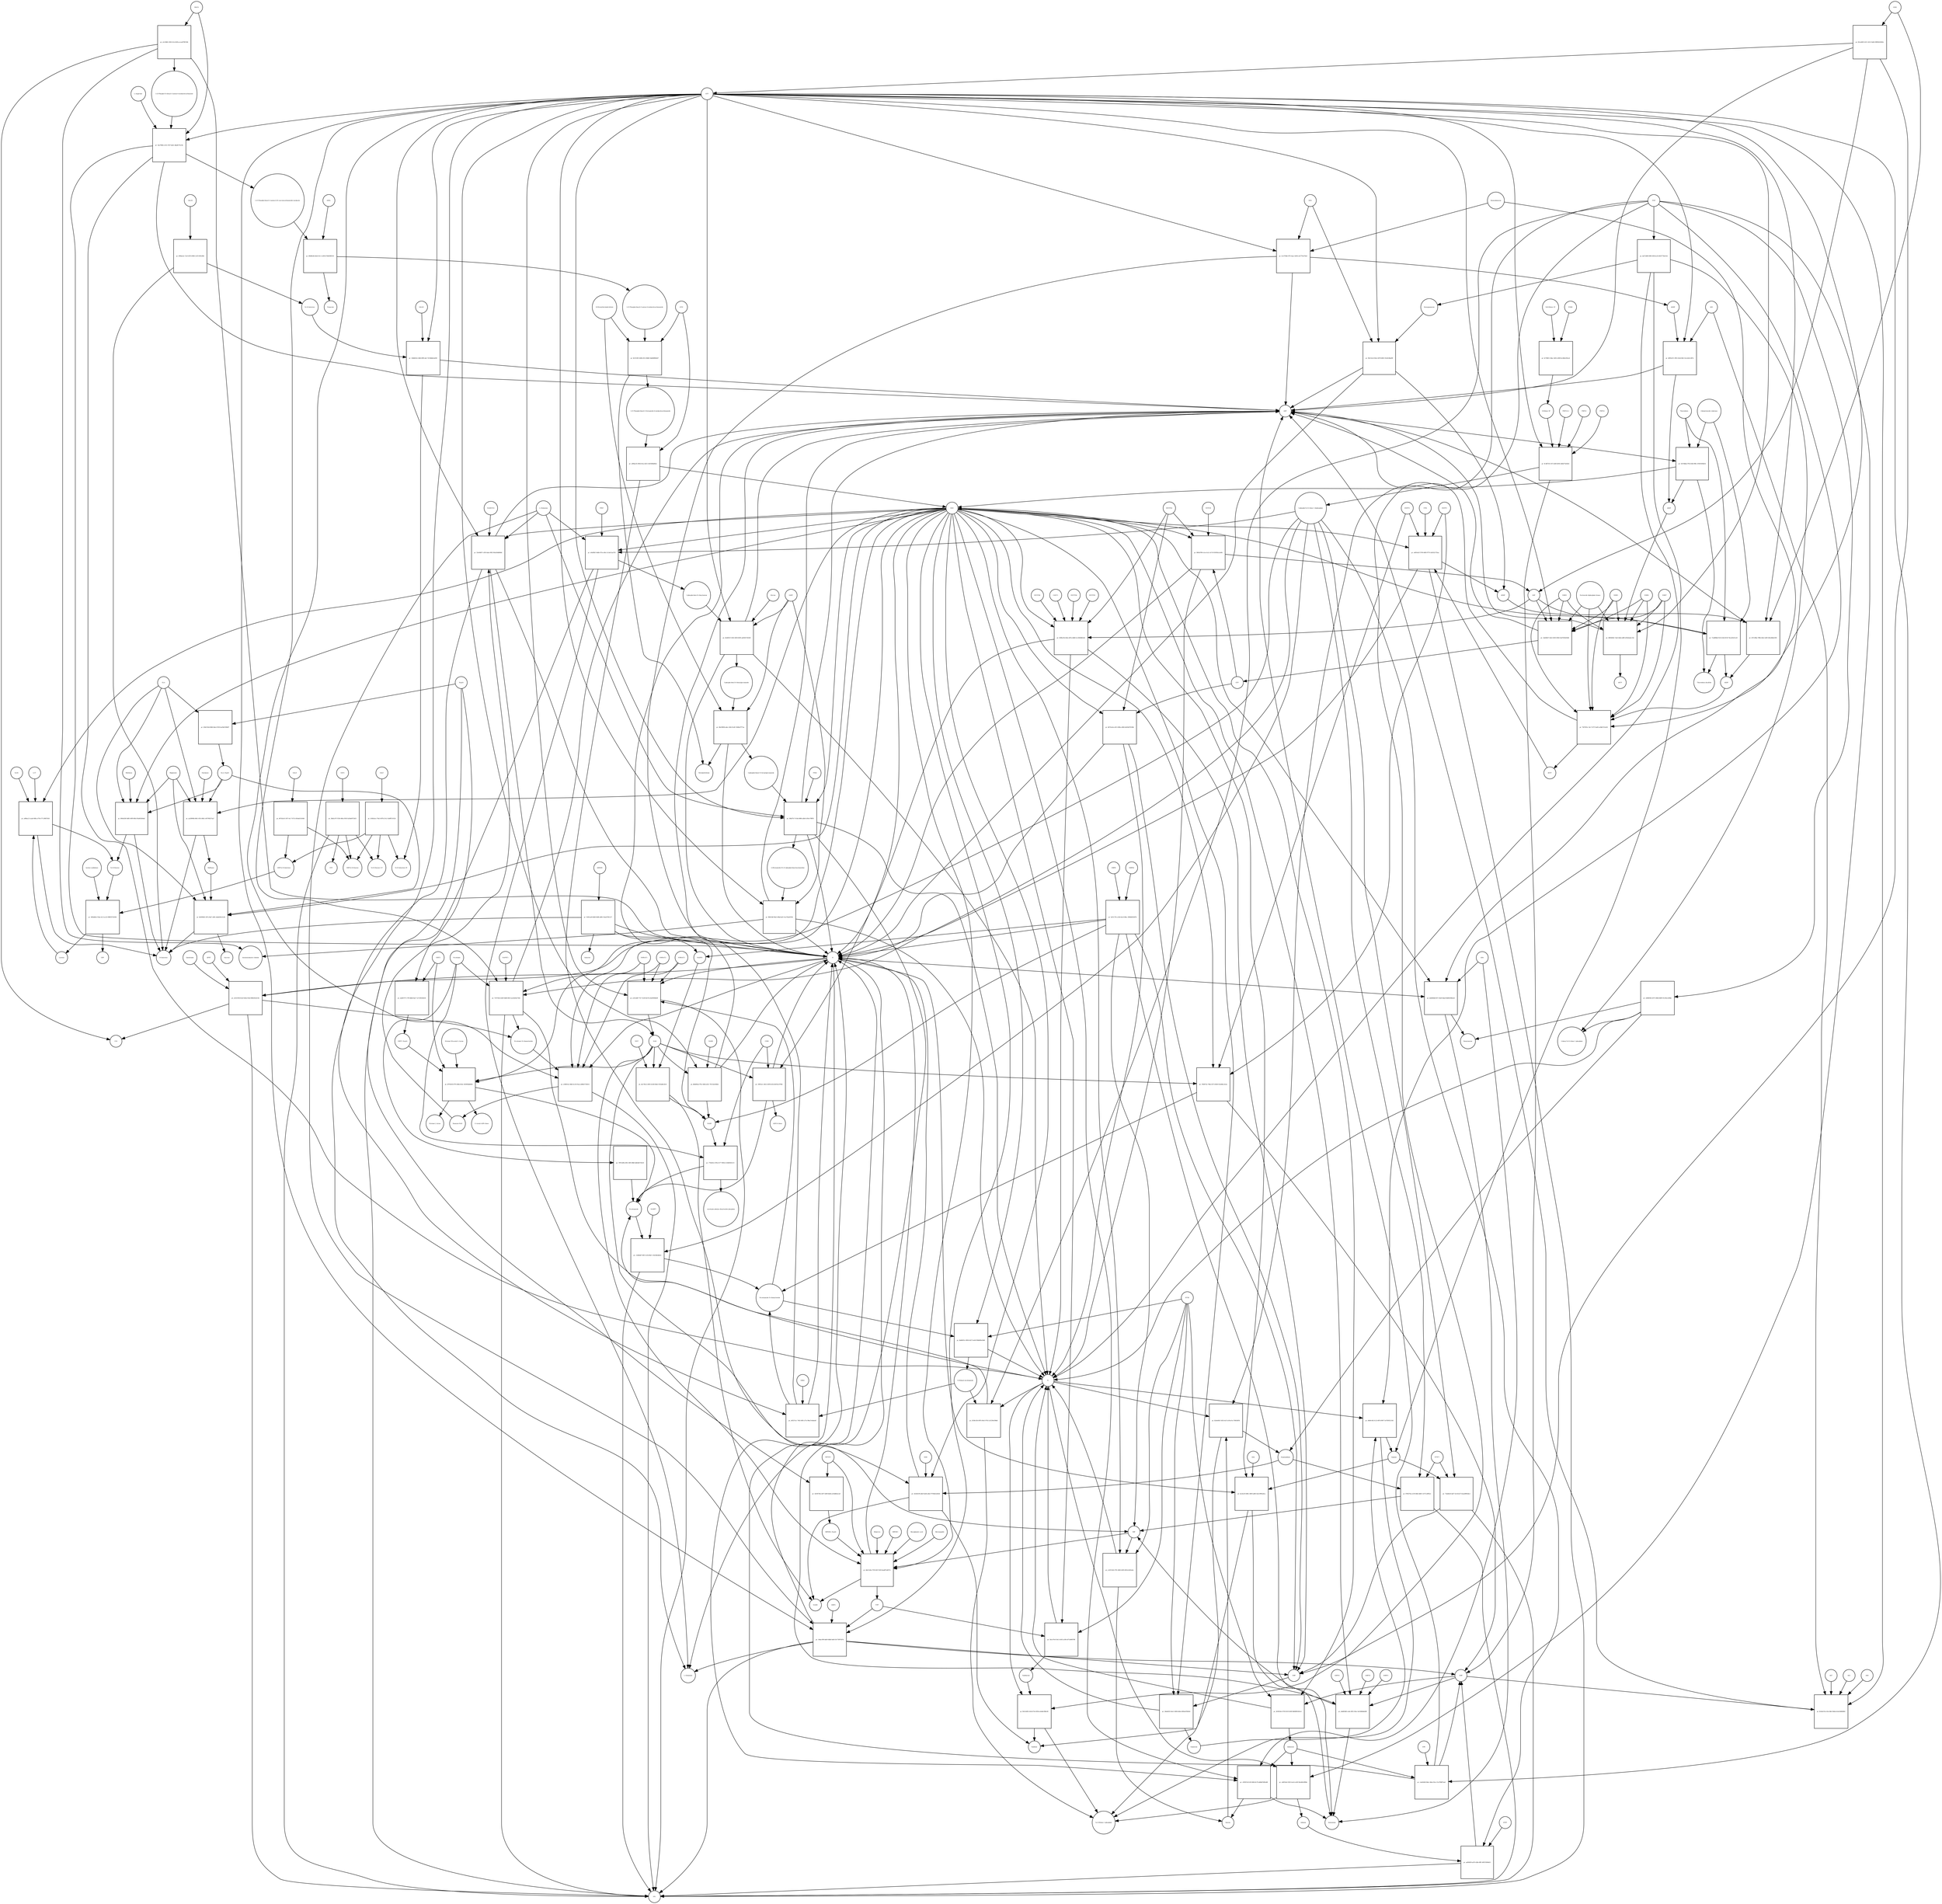 strict digraph  {
"pr_f006ae2e-7a33-467d-9083-21d7c9812f8d" [annotation="", bipartite=1, cls=process, fontsize=4, label="pr_f006ae2e-7a33-467d-9083-21d7c9812f8d", shape=square];
"D-Galactose" [annotation="urn_miriam_obo.chebi_CHEBI%3A27667|urn_miriam_pubchem.compound_439353", bipartite=0, cls="simple chemical", fontsize=4, label="D-Galactose", shape=circle];
"Î±-D-Galactose" [annotation="urn_miriam_obo.chebi_CHEBI%3A28061|urn_miriam_pubchem.compound_439357", bipartite=0, cls="simple chemical", fontsize=4, label="Î±-D-Galactose", shape=circle];
GALM [annotation="", bipartite=0, cls=macromolecule, fontsize=4, label=GALM, shape=circle];
"pr_32b8d1b3-c6b8-4f90-abc7-813bb8a3a830" [annotation="", bipartite=1, cls=process, fontsize=4, label="pr_32b8d1b3-c6b8-4f90-abc7-813bb8a3a830", shape=square];
"Î±-D-Galactose-1P" [annotation="urn_miriam_obo.chebi_CHEBI%3A17973|urn_miriam_pubchem.compound_123912", bipartite=0, cls="simple chemical", fontsize=4, label="Î±-D-Galactose-1P", shape=circle];
GALK1 [annotation="", bipartite=0, cls=macromolecule, fontsize=4, label=GALK1, shape=circle];
ATP [annotation="urn_miriam_obo.chebi_CHEBI%3A15422|urn_miriam_pubchem.compound_5957", bipartite=0, cls="simple chemical", fontsize=4, label=ATP, shape=circle];
ADP [annotation="urn_miriam_obo.chebi_CHEBI%3A16761|urn_miriam_pubchem.compound_6022", bipartite=0, cls="simple chemical", fontsize=4, label=ADP, shape=circle];
"pr_416b3ace-70a5-4978-a7e2-1fa8ff51012b" [annotation="", bipartite=1, cls=process, fontsize=4, label="pr_416b3ace-70a5-4978-a7e2-1fa8ff51012b", shape=square];
"UDP-Î±-D-Galactose" [annotation="urn_miriam_obo.chebi_CHEBI%3A66914|urn_miriam_pubchem.compound_18068", bipartite=0, cls="simple chemical", fontsize=4, label="UDP-Î±-D-Galactose", shape=circle];
GALT [annotation="", bipartite=0, cls=macromolecule, fontsize=4, label=GALT, shape=circle];
"UDP-Î±-D-Glucose" [annotation="urn_miriam_obo.chebi_CHEBI%3A46229|urn_miriam_pubchem.compound_8629", bipartite=0, cls="simple chemical", fontsize=4, label="UDP-Î±-D-Glucose", shape=circle];
"Î±-D-Glucose-1-P" [annotation="urn_miriam_obo.chebi_CHEBI%3A29042|urn_miriam_pubchem.compound_439165", bipartite=0, cls="simple chemical", fontsize=4, label="Î±-D-Glucose-1-P", shape=circle];
"pr_5bb5a747-f536-460a-9593-fa58a0072d53" [annotation="", bipartite=1, cls=process, fontsize=4, label="pr_5bb5a747-f536-460a-9593-fa58a0072d53", shape=square];
UGP2 [annotation="", bipartite=0, cls=macromolecule, fontsize=4, label=UGP2, shape=circle];
PPi [annotation="urn_miriam_obo.chebi_CHEBI%3A18361|urn_miriam_pubchem.compound_644102", bipartite=0, cls="simple chemical", fontsize=4, label=PPi, shape=circle];
UTP [annotation="urn_miriam_obo.chebi_CHEBI%3A15713|urn_miriam_pubchem.compound_6133", bipartite=0, cls="simple chemical", fontsize=4, label=UTP, shape=circle];
"pr_467d3a16-1f47-4cc7-917a-81b4af1d148d" [annotation="", bipartite=1, cls=process, fontsize=4, label="pr_467d3a16-1f47-4cc7-917a-81b4af1d148d", shape=square];
GALE [annotation="", bipartite=0, cls=macromolecule, fontsize=4, label=GALE, shape=circle];
Lactose [annotation="urn_miriam_obo.chebi_CHEBI%3A17716|urn_miriam_pubchem.compound_440995", bipartite=0, cls="simple chemical", fontsize=4, label=Lactose, shape=circle];
"pr_ed9bac21-aaa8-48fa-a759-e77c39857b50" [annotation="", bipartite=1, cls=process, fontsize=4, label="pr_ed9bac21-aaa8-48fa-a759-e77c39857b50", shape=square];
GLB1 [annotation="", bipartite=0, cls=macromolecule, fontsize=4, label=GLB1, shape=circle];
LCT [annotation="", bipartite=0, cls=macromolecule, fontsize=4, label=LCT, shape=circle];
H2O [annotation="urn_miriam_obo.chebi_CHEBI%3A15377|urn_miriam_pubchem.compound_962", bipartite=0, cls="simple chemical", fontsize=4, label=H2O, shape=circle];
"Î±-D-Glucose" [annotation="urn_miriam_obo.chebi_CHEBI%3A28102|urn_miriam_pubchem.compound_79025", bipartite=0, cls="simple chemical", fontsize=4, label="Î±-D-Glucose", shape=circle];
"pr_543fcae8-b6d8-40d8-a866-10aeb7061217" [annotation="", bipartite=1, cls=process, fontsize=4, label="pr_543fcae8-b6d8-40d8-a866-10aeb7061217", shape=square];
Galacitol [annotation="urn_miriam_obo.chebi_CHEBI%3A16813|urn_miriam_pubchem.compound_11850", bipartite=0, cls="simple chemical", fontsize=4, label=Galacitol, shape=circle];
AKR1B1 [annotation="", bipartite=0, cls=macromolecule, fontsize=4, label=AKR1B1, shape=circle];
NADP [annotation="urn_miriam_obo.chebi_CHEBI%3A18009|urn_miriam_pubchem.compound_5886", bipartite=0, cls="simple chemical", fontsize=4, label=NADP, shape=circle];
NADPH [annotation="urn_miriam_obo.chebi_CHEBI%3A16474|urn_miriam_pubchem.compound_5884", bipartite=0, cls="simple chemical", fontsize=4, label=NADPH, shape=circle];
H [annotation="urn_miriam_obo.chebi_CHEBI%3A24636|urn_miriam_pubchem.compound_1038", bipartite=0, cls="simple chemical", fontsize=4, label=H, shape=circle];
Melibiose [annotation="urn_miriam_obo.chebi_CHEBI%3A28053|urn_miriam_pubchem.compound_440658", bipartite=0, cls="simple chemical", fontsize=4, label=Melibiose, shape=circle];
"pr_969a026f-6d85-40f9-80b3-ffabf42644af" [annotation="", bipartite=1, cls=process, fontsize=4, label="pr_969a026f-6d85-40f9-80b3-ffabf42644af", shape=square];
GLA [annotation="", bipartite=0, cls=macromolecule, fontsize=4, label=GLA, shape=circle];
GLA_Nsp14 [annotation="", bipartite=0, cls=complex, fontsize=4, label=GLA_Nsp14, shape=circle];
Migalastat [annotation="urn_miriam_pubmed_10866822|urn_miriam_obo.chebi_CHEBI%3A135923|urn_miriam_pubchem.compound_176077", bipartite=0, cls="simple chemical", fontsize=4, label=Migalastat, shape=circle];
Raffinose [annotation="urn_miriam_obo.chebi_CHEBI%3A16634|urn_miriam_pubchem.compound_439242", bipartite=0, cls="simple chemical", fontsize=4, label=Raffinose, shape=circle];
"pr_bb500b02-267a-4be7-a89c-bdeb636c5e3b" [annotation="", bipartite=1, cls=process, fontsize=4, label="pr_bb500b02-267a-4be7-a89c-bdeb636c5e3b", shape=square];
Sucrose [annotation="urn_miriam_obo.chebi_CHEBI%3A17992|urn_miriam_pubchem.compound_5988", bipartite=0, cls="simple chemical", fontsize=4, label=Sucrose, shape=circle];
"pr_492bdb5e-55da-4c12-ac22-998f357d1094" [annotation="", bipartite=1, cls=process, fontsize=4, label="pr_492bdb5e-55da-4c12-ac22-998f357d1094", shape=square];
"lactose synthetase" [annotation="", bipartite=0, cls=complex, fontsize=4, label="lactose synthetase", shape=circle];
UDP [annotation="urn_miriam_obo.chebi_CHEBI%3A17659|urn_miriam_pubchem.compound_6031", bipartite=0, cls="simple chemical", fontsize=4, label=UDP, shape=circle];
Stachyose [annotation="urn_miriam_obo.chebi_CHEBI%3A17164|urn_miriam_pubchem.compound_439531", bipartite=0, cls="simple chemical", fontsize=4, label=Stachyose, shape=circle];
"pr_aa28996b-6661-4f14-84b1-e95798257aa7" [annotation="", bipartite=1, cls=process, fontsize=4, label="pr_aa28996b-6661-4f14-84b1-e95798257aa7", shape=square];
NAD [annotation="urn_miriam_obo.chebi_CHEBI%3A15846|urn_miriam_pubchem.compound_5892", bipartite=0, cls="simple chemical", fontsize=4, label=NAD, shape=circle];
"pr_8b0df42a-f7bc-4044-a021-79151dc858eb" [annotation="", bipartite=1, cls=process, fontsize=4, label="pr_8b0df42a-f7bc-4044-a021-79151dc858eb", shape=square];
NADK [annotation="", bipartite=0, cls=macromolecule, fontsize=4, label=NADK, shape=circle];
"pr_b2c782c2-d935-4c68-85dd-15f3ab8c2fc6" [annotation="", bipartite=1, cls=process, fontsize=4, label="pr_b2c782c2-d935-4c68-85dd-15f3ab8c2fc6", shape=square];
NADH [annotation="urn_miriam_obo.chebi_CHEBI%3A16908|urn_miriam_pubchem.compound_439153", bipartite=0, cls="simple chemical", fontsize=4, label=NADH, shape=circle];
NNT [annotation="", bipartite=0, cls=macromolecule, fontsize=4, label=NNT, shape=circle];
"Deamino-NAD" [annotation="urn_miriam_obo.chebi_CHEBI%3A18304|urn_miriam_pubchem.compound_135421870", bipartite=0, cls="simple chemical", fontsize=4, label="Deamino-NAD", shape=circle];
"pr_53e04607-c459-4abe-90f2-9feb30dd848d" [annotation="", bipartite=1, cls=process, fontsize=4, label="pr_53e04607-c459-4abe-90f2-9feb30dd848d", shape=square];
NADSYN1 [annotation=urn_miriam_pubmed_12547821, bipartite=0, cls=macromolecule, fontsize=4, label=NADSYN1, shape=circle];
"L-Glutamine" [annotation="urn_miriam_obo.chebi_CHEBI%3A18050|urn_miriam_pubchem.compound_5961", bipartite=0, cls="simple chemical", fontsize=4, label="L-Glutamine", shape=circle];
"L-Glutamate" [annotation="urn_miriam_obo.chebi_CHEBI%3A16015|urn_miriam_pubchem.compound_33032", bipartite=0, cls="simple chemical", fontsize=4, label="L-Glutamate", shape=circle];
"Nicotinamide D-ribonucleotide" [annotation="urn_miriam_obo.chebi_CHEBI%3A16171|urn_miriam_pubchem.compound_14180", bipartite=0, cls="simple chemical", fontsize=4, label="Nicotinamide D-ribonucleotide", shape=circle];
"pr_a321a8d7-7fc7-4c04-8a76-e5a05f046e8f" [annotation="", bipartite=1, cls=process, fontsize=4, label="pr_a321a8d7-7fc7-4c04-8a76-e5a05f046e8f", shape=square];
NMNAT2 [annotation=urn_miriam_pubmed_12359228, bipartite=0, cls=macromolecule, fontsize=4, label=NMNAT2, shape=circle];
NMNAT1 [annotation=urn_miriam_pubmed_12359228, bipartite=0, cls=macromolecule, fontsize=4, label=NMNAT1, shape=circle];
NMNAT3 [annotation=urn_miriam_pubmed_17402747, bipartite=0, cls=macromolecule, fontsize=4, label=NMNAT3, shape=circle];
"pr_785f672e-768a-4573-8569-91eb0bccfe2a" [annotation="", bipartite=1, cls=process, fontsize=4, label="pr_785f672e-768a-4573-8569-91eb0bccfe2a", shape=square];
ENPP1 [annotation="", bipartite=0, cls=macromolecule, fontsize=4, label=ENPP1, shape=circle];
ENPP3 [annotation="", bipartite=0, cls=macromolecule, fontsize=4, label=ENPP3, shape=circle];
AMP [annotation="urn_miriam_obo.chebi_CHEBI%3A16027|urn_miriam_pubchem.compound_6083", bipartite=0, cls="simple chemical", fontsize=4, label=AMP, shape=circle];
"N-Ribosyl-nicotinamide" [annotation="urn_miriam_obo.chebi_CHEBI%3A15927|urn_miriam_pubchem.compound_439924", bipartite=0, cls="simple chemical", fontsize=4, label="N-Ribosyl-nicotinamide", shape=circle];
"pr_e8527e1c-7443-4f0f-a71e-98ea7e4deebf" [annotation="", bipartite=1, cls=process, fontsize=4, label="pr_e8527e1c-7443-4f0f-a71e-98ea7e4deebf", shape=square];
NRK1 [annotation="", bipartite=0, cls=macromolecule, fontsize=4, label=NRK1, shape=circle];
"pr_6bdb955c-8958-4427-bcd0-f94b809e3b66" [annotation="", bipartite=1, cls=process, fontsize=4, label="pr_6bdb955c-8958-4427-bcd0-f94b809e3b66", shape=square];
NT5E [annotation=urn_miriam_pubmed_2848759, bipartite=0, cls=macromolecule, fontsize=4, label=NT5E, shape=circle];
Pi [annotation="urn_miriam_obo.chebi_CHEBI%3A18367|urn_miriam_pubchem.compound_1061", bipartite=0, cls="simple chemical", fontsize=4, label=Pi, shape=circle];
Nicotinate [annotation="urn_miriam_obo.chebi_CHEBI%3A32544|urn_miriam_pubchem.compound_937", bipartite=0, cls="simple chemical", fontsize=4, label=Nicotinate, shape=circle];
"pr_770af5e1-d76e-4177-981b-2128d39c0c15" [annotation="", bipartite=1, cls=process, fontsize=4, label="pr_770af5e1-d76e-4177-981b-2128d39c0c15", shape=square];
Nicotinamide [annotation="urn_miriam_obo.chebi_CHEBI%3A17154|urn_miriam_pubchem.compound_936", bipartite=0, cls="simple chemical", fontsize=4, label=Nicotinamide, shape=circle];
CD38 [annotation=urn_miriam_pubmed_16690024, bipartite=0, cls=macromolecule, fontsize=4, label=CD38, shape=circle];
"nicotinate-adenine dinucleotide phosphate" [annotation="urn_miriam_obo.chebi_CHEBI%3A75967|urn_miriam_pubchem.compound_71768143", bipartite=0, cls="simple chemical", fontsize=4, label="nicotinate-adenine dinucleotide phosphate", shape=circle];
"pr_11d4b4d7-60f1-4c3b-86a7-cf4c08e4d422" [annotation="", bipartite=1, cls=process, fontsize=4, label="pr_11d4b4d7-60f1-4c3b-86a7-cf4c08e4d422", shape=square];
NAMPT [annotation="", bipartite=0, cls=macromolecule, fontsize=4, label=NAMPT, shape=circle];
"5-phospho-Î±-D-ribose 1-diphosphate" [annotation="urn_miriam_obo.chebi_CHEBI%3A17111|urn_miriam_pubchem.compound_7339", bipartite=0, cls="simple chemical", fontsize=4, label="5-phospho-Î±-D-ribose 1-diphosphate", shape=circle];
"pr_6338c024-087b-49e3-9743-2cf239e598dd" [annotation="", bipartite=1, cls=process, fontsize=4, label="pr_6338c024-087b-49e3-9743-2cf239e598dd", shape=square];
PNP [annotation="", bipartite=0, cls=macromolecule, fontsize=4, label=PNP, shape=circle];
"Î±-D-Ribose 1-phosphate" [annotation="urn_miriam_obo.chebi_CHEBI%3A16300|urn_miriam_pubchem.compound_439236", bipartite=0, cls="simple chemical", fontsize=4, label="Î±-D-Ribose 1-phosphate", shape=circle];
"pr_9f703635-ff79-494b-816e-185995bb6004" [annotation="", bipartite=1, cls=process, fontsize=4, label="pr_9f703635-ff79-494b-816e-185995bb6004", shape=square];
SIRT5 [annotation=urn_miriam_pubmed_17694089, bipartite=0, cls=macromolecule, fontsize=4, label=SIRT5, shape=circle];
SIRT5_Nsp14 [annotation="", bipartite=0, cls=complex, fontsize=4, label=SIRT5_Nsp14, shape=circle];
"Histone N6-acetyl-L-lysine" [annotation="urn_miriam_pubchem.substance_5094", bipartite=0, cls="simple chemical", fontsize=4, label="Histone N6-acetyl-L-lysine", shape=circle];
"O-Acetyl-ADP-ribose" [annotation="urn_miriam_obo.chebi_CHEBI%3A76279|urn_miriam_pubchem.compound_72193709", bipartite=0, cls="simple chemical", fontsize=4, label="O-Acetyl-ADP-ribose", shape=circle];
"Histone-L-lysine" [annotation="urn_miriam_obo.chebi_CHEBI%3A5738|urn_miriam_pubchem.substance_5447|urn_miriam_pubchem.substance_223439948", bipartite=0, cls="simple chemical", fontsize=4, label="Histone-L-lysine", shape=circle];
"pr_35ff3a1c-4812-43f9-8c5b-0d1f5ec9780c" [annotation="", bipartite=1, cls=process, fontsize=4, label="pr_35ff3a1c-4812-43f9-8c5b-0d1f5ec9780c", shape=square];
"ADP-D-ribose" [annotation="urn_miriam_obo.chebi_CHEBI%3A16960|urn_miriam_pubchem.compound_33576", bipartite=0, cls="simple chemical", fontsize=4, label="ADP-D-ribose", shape=circle];
"Nicotinate D-ribonucleotide" [annotation="urn_miriam_obo.chebi_CHEBI%3A15763|urn_miriam_pubchem.compound_121992", bipartite=0, cls="simple chemical", fontsize=4, label="Nicotinate D-ribonucleotide", shape=circle];
"pr_e38001ee-48d2-4c34-91aa-a488e5720414" [annotation="", bipartite=1, cls=process, fontsize=4, label="pr_e38001ee-48d2-4c34-91aa-a488e5720414", shape=square];
Quinolinate [annotation="urn_miriam_obo.chebi_CHEBI%3A16675|urn_miriam_pubchem.compound_1066", bipartite=0, cls="simple chemical", fontsize=4, label=Quinolinate, shape=circle];
"pr_a5321954-8ca9-4d3a-93a4-88fe65e4c5fe" [annotation="", bipartite=1, cls=process, fontsize=4, label="pr_a5321954-8ca9-4d3a-93a4-88fe65e4c5fe", shape=square];
QPRT [annotation="", bipartite=0, cls=macromolecule, fontsize=4, label=QPRT, shape=circle];
CO2 [annotation="urn_miriam_obo.chebi_CHEBI%3A16526|urn_miriam_pubchem.compound_280", bipartite=0, cls="simple chemical", fontsize=4, label=CO2, shape=circle];
"pr_716734cb-d24f-4dd6-8025-aa32d20a756d" [annotation="", bipartite=1, cls=process, fontsize=4, label="pr_716734cb-d24f-4dd6-8025-aa32d20a756d", shape=square];
NAPRT1 [annotation="", bipartite=0, cls=macromolecule, fontsize=4, label=NAPRT1, shape=circle];
"pr_7997a49b-209c-40f5-88bf-bdb5db719e35" [annotation="", bipartite=1, cls=process, fontsize=4, label="pr_7997a49b-209c-40f5-88bf-bdb5db719e35", shape=square];
"Î±D-Ribose 1P" [annotation="urn_miriam_obo.chebi_CHEBI%3A16300|urn_miriam_pubchem.compound_439236", bipartite=0, cls="simple chemical", fontsize=4, label="Î±D-Ribose 1P", shape=circle];
"pr_b17fd811-0dac-4d52-a949-bc2d8a258ced" [annotation="", bipartite=1, cls=process, fontsize=4, label="pr_b17fd811-0dac-4d52-a949-bc2d8a258ced", shape=square];
"D-Ribose 5P" [annotation="urn_miriam_obo.chebi_CHEBI%3A78679|urn_miriam_pubchem.compound_439167", bipartite=0, cls="simple chemical", fontsize=4, label="D-Ribose 5P", shape=circle];
PGM2 [annotation="", bipartite=0, cls=macromolecule, fontsize=4, label=PGM2, shape=circle];
"pr_9c3bf726-1472-4d5f-b050-2d0af73e62b3" [annotation="", bipartite=1, cls=process, fontsize=4, label="pr_9c3bf726-1472-4d5f-b050-2d0af73e62b3", shape=square];
PRPS1 [annotation="", bipartite=0, cls=macromolecule, fontsize=4, label=PRPS1, shape=circle];
PRPS2 [annotation="", bipartite=0, cls=macromolecule, fontsize=4, label=PRPS2, shape=circle];
PRPS1L1 [annotation="", bipartite=0, cls=macromolecule, fontsize=4, label=PRPS1L1, shape=circle];
"pr_e9af0bf1-6ddb-473e-a0fa-5c1de51aa703" [annotation="", bipartite=1, cls=process, fontsize=4, label="pr_e9af0bf1-6ddb-473e-a0fa-5c1de51aa703", shape=square];
"5-phospho-beta-D-ribosylamine" [annotation="urn_miriam_obo.chebi_CHEBI%3A37737|urn_miriam_pubchem.compound_439905", bipartite=0, cls="simple chemical", fontsize=4, label="5-phospho-beta-D-ribosylamine", shape=circle];
PPAT [annotation="", bipartite=0, cls=macromolecule, fontsize=4, label=PPAT, shape=circle];
"pr_b5e8f21f-5302-4030-8295-ad2925726168" [annotation="", bipartite=1, cls=process, fontsize=4, label="pr_b5e8f21f-5302-4030-8295-ad2925726168", shape=square];
"5-phospho-beta-D-ribosylglycinamide" [annotation="urn_miriam_obo.chebi_CHEBI%3A143788|urn_miriam_pubchem.compound_129630972", bipartite=0, cls="simple chemical", fontsize=4, label="5-phospho-beta-D-ribosylglycinamide", shape=circle];
GART [annotation="", bipartite=0, cls=macromolecule, fontsize=4, label=GART, shape=circle];
Glycine [annotation="urn_miriam_obo.chebi_CHEBI%3A15428|urn_miriam_pubchem.compound_750", bipartite=0, cls="simple chemical", fontsize=4, label=Glycine, shape=circle];
"pr_06e59858-adec-42b2-9cdf-1540be7f77aa" [annotation="", bipartite=1, cls=process, fontsize=4, label="pr_06e59858-adec-42b2-9cdf-1540be7f77aa", shape=square];
"5-phosphoribosyl-N-formylglycinamide" [annotation="urn_miriam_pubchem.compound_129652037", bipartite=0, cls="simple chemical", fontsize=4, label="5-phosphoribosyl-N-formylglycinamide", shape=circle];
"10-Formyltetrahydrofolate" [annotation="urn_miriam_obo.chebi_CHEBI%3A15637|urn_miriam_pubchem.compound_135450591", bipartite=0, cls="simple chemical", fontsize=4, label="10-Formyltetrahydrofolate", shape=circle];
Tetrahydrofolate [annotation="urn_miriam_obo.chebi_CHEBI%3A67016|urn_miriam_pubchem.compound_135444742", bipartite=0, cls="simple chemical", fontsize=4, label=Tetrahydrofolate, shape=circle];
"pr_34b3f7e7-014d-4886-adb4-fcf8ce79ff95" [annotation="", bipartite=1, cls=process, fontsize=4, label="pr_34b3f7e7-014d-4886-adb4-fcf8ce79ff95", shape=square];
"2-(Formamido)-N1-(5'-phosphoribosyl)acetamidine" [annotation="urn_miriam_pubchem.compound_5462266", bipartite=0, cls="simple chemical", fontsize=4, label="2-(Formamido)-N1-(5'-phosphoribosyl)acetamidine", shape=circle];
PFAS [annotation="", bipartite=0, cls=macromolecule, fontsize=4, label=PFAS, shape=circle];
"pr_9fbf23df-89a5-49bd-baf1-6ca79ab3f19b" [annotation="", bipartite=1, cls=process, fontsize=4, label="pr_9fbf23df-89a5-49bd-baf1-6ca79ab3f19b", shape=square];
"Aminoimidazole ribotide" [annotation="urn_miriam_obo.chebi_CHEBI%3A138560|urn_miriam_pubchem.compound_161500", bipartite=0, cls="simple chemical", fontsize=4, label="Aminoimidazole ribotide", shape=circle];
"pr_e2c584fc-6502-41cd-b91a-ecea978f150b" [annotation="", bipartite=1, cls=process, fontsize=4, label="pr_e2c584fc-6502-41cd-b91a-ecea978f150b", shape=square];
"1-(5-Phospho-D-ribosyl)-5-amino-4-imidazolecarboxylate" [annotation="urn_miriam_obo.chebi_CHEBI%3A28413|urn_miriam_pubchem.compound_165388", bipartite=0, cls="simple chemical", fontsize=4, label="1-(5-Phospho-D-ribosyl)-5-amino-4-imidazolecarboxylate", shape=circle];
PAICS [annotation="", bipartite=0, cls=macromolecule, fontsize=4, label=PAICS, shape=circle];
"pr_3ea7066e-2c9c-47d7-ba0c-ddadf176c3fe" [annotation="", bipartite=1, cls=process, fontsize=4, label="pr_3ea7066e-2c9c-47d7-ba0c-ddadf176c3fe", shape=square];
"1-(5'-Phosphoribosyl)-5-amino-4-(N-succinocarboxamide)-imidazole" [annotation="urn_miriam_obo.chebi_CHEBI%3A18319|urn_miriam_pubchem.compound_160666", bipartite=0, cls="simple chemical", fontsize=4, label="1-(5'-Phosphoribosyl)-5-amino-4-(N-succinocarboxamide)-imidazole", shape=circle];
"L-Aspartate" [annotation="urn_miriam_obo.chebi_CHEBI%3A17053|urn_miriam_pubchem.compound_5960", bipartite=0, cls="simple chemical", fontsize=4, label="L-Aspartate", shape=circle];
"pr_f6b68e4b-8eb4-45c1-a189-b740d59f0191" [annotation="", bipartite=1, cls=process, fontsize=4, label="pr_f6b68e4b-8eb4-45c1-a189-b740d59f0191", shape=square];
"1-(5'-Phosphoribosyl)-5-amino-4-imidazolecarboxamide" [annotation="urn_miriam_obo.chebi_CHEBI%3A18406|urn_miriam_pubchem.compound_65110", bipartite=0, cls="simple chemical", fontsize=4, label="1-(5'-Phosphoribosyl)-5-amino-4-imidazolecarboxamide", shape=circle];
ADSL [annotation="", bipartite=0, cls=macromolecule, fontsize=4, label=ADSL, shape=circle];
Fumarate [annotation="urn_miriam_obo.chebi_CHEBI%3A29806|urn_miriam_pubchem.compound_5460307", bipartite=0, cls="simple chemical", fontsize=4, label=Fumarate, shape=circle];
"pr_8c0116f5-2b9b-4512-88d8-1bdd489b9e67" [annotation="", bipartite=1, cls=process, fontsize=4, label="pr_8c0116f5-2b9b-4512-88d8-1bdd489b9e67", shape=square];
"1-(5'-Phosphoribosyl)-5-formamido-4-imidazolecarboxamide" [annotation="urn_miriam_obo.chebi_CHEBI%3A18381|urn_miriam_pubchem.compound_166760", bipartite=0, cls="simple chemical", fontsize=4, label="1-(5'-Phosphoribosyl)-5-formamido-4-imidazolecarboxamide", shape=circle];
ATIC [annotation="", bipartite=0, cls=macromolecule, fontsize=4, label=ATIC, shape=circle];
"pr_af90ae35-495d-43ca-8e51-0ef549bd49a1" [annotation="", bipartite=1, cls=process, fontsize=4, label="pr_af90ae35-495d-43ca-8e51-0ef549bd49a1", shape=square];
IMP [annotation="urn_miriam_obo.chebi_CHEBI%3A17202|urn_miriam_pubchem.compound_135398640", bipartite=0, cls="simple chemical", fontsize=4, label=IMP, shape=circle];
"pr_b8a7a50e-7f3f-42b7-823f-dea8f7edf574" [annotation="", bipartite=1, cls=process, fontsize=4, label="pr_b8a7a50e-7f3f-42b7-823f-dea8f7edf574", shape=square];
XMP [annotation="urn_miriam_obo.chebi_CHEBI%3A15652|urn_miriam_pubchem.compound_73323", bipartite=0, cls="simple chemical", fontsize=4, label=XMP, shape=circle];
IMPDH1 [annotation="", bipartite=0, cls=macromolecule, fontsize=4, label=IMPDH1, shape=circle];
IMPDH2 [annotation="", bipartite=0, cls=macromolecule, fontsize=4, label=IMPDH2, shape=circle];
IMPDH2_Nsp14 [annotation="", bipartite=0, cls=complex, fontsize=4, label=IMPDH2_Nsp14, shape=circle];
"Mycophenolic acid" [annotation="urn_miriam_pubmed_5799033|urn_miriam_obo.chebi_CHEBI%3A168396|urn_miriam_pubchem.compound_446541", bipartite=0, cls="simple chemical", fontsize=4, label="Mycophenolic acid", shape=circle];
Merimepodib [annotation="urn_miriam_pubmed_10878288|urn_miriam_pubchem.compound_53241", bipartite=0, cls="simple chemical", fontsize=4, label=Merimepodib, shape=circle];
Ribavirin [annotation="urn_miriam_pubmed_22555152|urn_miriam_obo.chebi_CHEBI%3A63580|urn_miriam_pubchem.compound_37542", bipartite=0, cls="simple chemical", fontsize=4, label=Ribavirin, shape=circle];
"pr_14bac099-bb49-48b8-9a08-3fc759f7437d" [annotation="", bipartite=1, cls=process, fontsize=4, label="pr_14bac099-bb49-48b8-9a08-3fc759f7437d", shape=square];
GMP [annotation="urn_miriam_obo.chebi_CHEBI%3A17345|urn_miriam_pubchem.compound_135398631", bipartite=0, cls="simple chemical", fontsize=4, label=GMP, shape=circle];
GMPS [annotation=urn_miriam_pubmed_8089153, bipartite=0, cls=macromolecule, fontsize=4, label=GMPS, shape=circle];
"pr_83ced491-b311-4221-9a9d-3f805b25492e" [annotation="", bipartite=1, cls=process, fontsize=4, label="pr_83ced491-b311-4221-9a9d-3f805b25492e", shape=square];
GDP [annotation="urn_miriam_obo.chebi_CHEBI%3A17552|urn_miriam_pubchem.compound_135398619", bipartite=0, cls="simple chemical", fontsize=4, label=GDP, shape=circle];
GUK1 [annotation=urn_miriam_pubmed_8663313, bipartite=0, cls=macromolecule, fontsize=4, label=GUK1, shape=circle];
"pr_1de06457-d2e5-4925-8582-0a47029e92b8" [annotation="", bipartite=1, cls=process, fontsize=4, label="pr_1de06457-d2e5-4925-8582-0a47029e92b8", shape=square];
GTP [annotation="urn_miriam_obo.chebi_CHEBI%3A15996|urn_miriam_pubchem.compound_35398633", bipartite=0, cls="simple chemical", fontsize=4, label=GTP, shape=circle];
NME3 [annotation="", bipartite=0, cls=macromolecule, fontsize=4, label=NME3, shape=circle];
"Nucleoside diphosphate kinase" [annotation="", bipartite=0, cls=complex, fontsize=4, label="Nucleoside diphosphate kinase", shape=circle];
NME5 [annotation="", bipartite=0, cls=macromolecule, fontsize=4, label=NME5, shape=circle];
NME6 [annotation="", bipartite=0, cls=macromolecule, fontsize=4, label=NME6, shape=circle];
NME7 [annotation="", bipartite=0, cls=macromolecule, fontsize=4, label=NME7, shape=circle];
"pr_71ed89bd-f145-4144-8159-7bca41b31ce9" [annotation="", bipartite=1, cls=process, fontsize=4, label="pr_71ed89bd-f145-4144-8159-7bca41b31ce9", shape=square];
dGDP [annotation="urn_miriam_obo.chebi_CHEBI%3A28862|urn_miriam_pubchem.compound_135398595", bipartite=0, cls="simple chemical", fontsize=4, label=dGDP, shape=circle];
"ribonucleoside reductase" [annotation="", bipartite=0, cls=complex, fontsize=4, label="ribonucleoside reductase", shape=circle];
Thioredoxin [annotation="urn_miriam_obo.chebi_CHEBI%3A15033|urn_miriam_pubchem.substance_223441017|urn_miriam_pubchem.substance_3635", bipartite=0, cls="simple chemical", fontsize=4, label=Thioredoxin, shape=circle];
"Thioredoxin disulfide" [annotation="urn_miriam_obo.chebi_CHEBI%3A18191|urn_miriam_pubchem.substance_11533266|urn_miriam_pubchem.substance_3636", bipartite=0, cls="simple chemical", fontsize=4, label="Thioredoxin disulfide", shape=circle];
"pr_7567925c-1bc7-4757-be0f-ac6bb7214c82" [annotation="", bipartite=1, cls=process, fontsize=4, label="pr_7567925c-1bc7-4757-be0f-ac6bb7214c82", shape=square];
dGTP [annotation="urn_miriam_obo.chebi_CHEBI%3A16497|urn_miriam_pubchem.compound_135398599", bipartite=0, cls="simple chemical", fontsize=4, label=dGTP, shape=circle];
dGMP [annotation="urn_miriam_obo.chebi_CHEBI%3A16192|urn_miriam_pubchem.compound_135398597", bipartite=0, cls="simple chemical", fontsize=4, label=dGMP, shape=circle];
"pr_037c0fba-789b-43dc-b20f-43bc4b8a1091" [annotation="", bipartite=1, cls=process, fontsize=4, label="pr_037c0fba-789b-43dc-b20f-43bc4b8a1091", shape=square];
Deoxyguanosine [annotation="urn_miriam_obo.chebi_CHEBI%3A17172|urn_miriam_pubchem.compound_135398592", bipartite=0, cls="simple chemical", fontsize=4, label=Deoxyguanosine, shape=circle];
"pr_09e15e22-fb2e-4478-b94f-1f2e9c8ba09f" [annotation="", bipartite=1, cls=process, fontsize=4, label="pr_09e15e22-fb2e-4478-b94f-1f2e9c8ba09f", shape=square];
DCK [annotation="", bipartite=0, cls=macromolecule, fontsize=4, label=DCK, shape=circle];
"pr_da57e88f-6096-45fb-bc2f-d0257744c61d" [annotation="", bipartite=1, cls=process, fontsize=4, label="pr_da57e88f-6096-45fb-bc2f-d0257744c61d", shape=square];
Guanine [annotation="urn_miriam_obo.chebi_CHEBI%3A16235|urn_miriam_pubchem.compound_135398634", bipartite=0, cls="simple chemical", fontsize=4, label=Guanine, shape=circle];
"2-deoxy-Î±-D-ribose 1-phosphate" [annotation="urn_miriam_obo.chebi_CHEBI%3A28542|urn_miriam_pubchem.compound_439287", bipartite=0, cls="simple chemical", fontsize=4, label="2-deoxy-Î±-D-ribose 1-phosphate", shape=circle];
"pr_ed916e2f-5709-44f8-9779-1d203217f3aa" [annotation="", bipartite=1, cls=process, fontsize=4, label="pr_ed916e2f-5709-44f8-9779-1d203217f3aa", shape=square];
ITPA [annotation="", bipartite=0, cls=macromolecule, fontsize=4, label=ITPA, shape=circle];
"pr_73ab44c8-daf7-4c34-be73-faa2df963dc2" [annotation="", bipartite=1, cls=process, fontsize=4, label="pr_73ab44c8-daf7-4c34-be73-faa2df963dc2", shape=square];
HPRT1 [annotation="", bipartite=0, cls=macromolecule, fontsize=4, label=HPRT1, shape=circle];
Guanosine [annotation="urn_miriam_obo.chebi_CHEBI%3A16750|urn_miriam_pubchem.compound_135398635", bipartite=0, cls="simple chemical", fontsize=4, label=Guanosine, shape=circle];
"pr_44b9c442-fc22-487d-9907-5e7859521343" [annotation="", bipartite=1, cls=process, fontsize=4, label="pr_44b9c442-fc22-487d-9907-5e7859521343", shape=square];
"pr_34abd222-dee1-482b-b44e-d02be2f5642d" [annotation="", bipartite=1, cls=process, fontsize=4, label="pr_34abd222-dee1-482b-b44e-d02be2f5642d", shape=square];
"pr_9845d789-e1ee-4c2c-b17d-93305b1a3e6b" [annotation="", bipartite=1, cls=process, fontsize=4, label="pr_9845d789-e1ee-4c2c-b17d-93305b1a3e6b", shape=square];
ENTPD2 [annotation="", bipartite=0, cls=macromolecule, fontsize=4, label=ENTPD2, shape=circle];
NTPCR [annotation="", bipartite=0, cls=macromolecule, fontsize=4, label=NTPCR, shape=circle];
"pr_8d71bc4e-a913-490a-a984-6e81b670328b" [annotation="", bipartite=1, cls=process, fontsize=4, label="pr_8d71bc4e-a913-490a-a984-6e81b670328b", shape=square];
"pr_02f8a31b-642a-487a-b848-2cc0828661d4" [annotation="", bipartite=1, cls=process, fontsize=4, label="pr_02f8a31b-642a-487a-b848-2cc0828661d4", shape=square];
ENTPD4 [annotation="", bipartite=0, cls=macromolecule, fontsize=4, label=ENTPD4, shape=circle];
ENTPD5 [annotation="", bipartite=0, cls=macromolecule, fontsize=4, label=ENTPD5, shape=circle];
ENTPD6 [annotation="", bipartite=0, cls=macromolecule, fontsize=4, label=ENTPD6, shape=circle];
CANT1 [annotation="", bipartite=0, cls=macromolecule, fontsize=4, label=CANT1, shape=circle];
"pr_b251179c-a10d-4ec6-88ec-3f66b834587b" [annotation="", bipartite=1, cls=process, fontsize=4, label="pr_b251179c-a10d-4ec6-88ec-3f66b834587b", shape=square];
GMPR [annotation="", bipartite=0, cls=macromolecule, fontsize=4, label=GMPR, shape=circle];
GMPR2 [annotation="", bipartite=0, cls=macromolecule, fontsize=4, label=GMPR2, shape=circle];
Ammonium [annotation="urn_miriam_obo.chebi_CHEBI%3A28938|urn_miriam_pubchem.compound_223", bipartite=0, cls="simple chemical", fontsize=4, label=Ammonium, shape=circle];
"pr_ebdd50d0-cede-4951-85ac-6a33d64deb99" [annotation="", bipartite=1, cls=process, fontsize=4, label="pr_ebdd50d0-cede-4951-85ac-6a33d64deb99", shape=square];
AMDP2 [annotation="", bipartite=0, cls=macromolecule, fontsize=4, label=AMDP2, shape=circle];
AMPD1 [annotation="", bipartite=0, cls=macromolecule, fontsize=4, label=AMPD1, shape=circle];
AMPD3 [annotation="", bipartite=0, cls=macromolecule, fontsize=4, label=AMPD3, shape=circle];
"pr_5b1c97e9-30c5-4165-a189-e071d0087f8f" [annotation="", bipartite=1, cls=process, fontsize=4, label="pr_5b1c97e9-30c5-4165-a189-e071d0087f8f", shape=square];
Xanthosine [annotation="urn_miriam_obo.chebi_CHEBI%3A18107|urn_miriam_pubchem.compound_64959", bipartite=0, cls="simple chemical", fontsize=4, label=Xanthosine, shape=circle];
"pr_fb23cb09-cb3d-473e-825b-a2abbc996e38" [annotation="", bipartite=1, cls=process, fontsize=4, label="pr_fb23cb09-cb3d-473e-825b-a2abbc996e38", shape=square];
Xanthine [annotation="urn_miriam_obo.chebi_CHEBI%3A15318|urn_miriam_pubchem.compound_1188", bipartite=0, cls="simple chemical", fontsize=4, label=Xanthine, shape=circle];
"pr_e1457e04-2791-4065-b5f9-4932cb302e4e" [annotation="", bipartite=1, cls=process, fontsize=4, label="pr_e1457e04-2791-4065-b5f9-4932cb302e4e", shape=square];
Inosine [annotation="urn_miriam_obo.chebi_CHEBI%3A17596|urn_miriam_pubchem.compound_35398641", bipartite=0, cls="simple chemical", fontsize=4, label=Inosine, shape=circle];
"pr_62a6e0b5-5d1b-4a7a-b19a-0cc7fd024f56" [annotation="", bipartite=1, cls=process, fontsize=4, label="pr_62a6e0b5-5d1b-4a7a-b19a-0cc7fd024f56", shape=square];
Hypoxanthine [annotation="urn_miriam_obo.chebi_CHEBI%3A17368|urn_miriam_pubchem.compound_135398638", bipartite=0, cls="simple chemical", fontsize=4, label=Hypoxanthine, shape=circle];
"pr_e0cb9c09-a8a9-4a64-a8ed-797d8a5e4b3b" [annotation="", bipartite=1, cls=process, fontsize=4, label="pr_e0cb9c09-a8a9-4a64-a8ed-797d8a5e4b3b", shape=square];
XDH [annotation="", bipartite=0, cls=macromolecule, fontsize=4, label=XDH, shape=circle];
"pr_fac0a1f3-689c-4859-ad85-0a5c9992a6ca" [annotation="", bipartite=1, cls=process, fontsize=4, label="pr_fac0a1f3-689c-4859-ad85-0a5c9992a6ca", shape=square];
GDA [annotation="", bipartite=0, cls=macromolecule, fontsize=4, label=GDA, shape=circle];
"pr_876f276a-a139-448e-bb85-12571cd9f5a1" [annotation="", bipartite=1, cls=process, fontsize=4, label="pr_876f276a-a139-448e-bb85-12571cd9f5a1", shape=square];
Adenosine [annotation="urn_miriam_obo.chebi_CHEBI%3A16335|urn_miriam_pubchem.compound_60961", bipartite=0, cls="simple chemical", fontsize=4, label=Adenosine, shape=circle];
"pr_c9f367e9-fc0f-4064-8c76-dd46d7d83a88" [annotation="", bipartite=1, cls=process, fontsize=4, label="pr_c9f367e9-fc0f-4064-8c76-dd46d7d83a88", shape=square];
ADA [annotation="", bipartite=0, cls=macromolecule, fontsize=4, label=ADA, shape=circle];
"pr_c4a04440-0b4c-4b4a-92ce-51a7996f7ae6" [annotation="", bipartite=1, cls=process, fontsize=4, label="pr_c4a04440-0b4c-4b4a-92ce-51a7996f7ae6", shape=square];
ADK [annotation="", bipartite=0, cls=macromolecule, fontsize=4, label=ADK, shape=circle];
"pr_263925dc-8729-451f-b50f-8469895265cd" [annotation="", bipartite=1, cls=process, fontsize=4, label="pr_263925dc-8729-451f-b50f-8469895265cd", shape=square];
"pr_e40f16a9-3923-4ce0-a1d9-50e440c8f9bb" [annotation="", bipartite=1, cls=process, fontsize=4, label="pr_e40f16a9-3923-4ce0-a1d9-50e440c8f9bb", shape=square];
Adenine [annotation="urn_miriam_obo.chebi_CHEBI%3A16708|urn_miriam_pubchem.compound_190", bipartite=0, cls="simple chemical", fontsize=4, label=Adenine, shape=circle];
"pr_aaf64659-ad74-428e-8ff5-4f927d560d11" [annotation="", bipartite=1, cls=process, fontsize=4, label="pr_aaf64659-ad74-428e-8ff5-4f927d560d11", shape=square];
APRT [annotation="", bipartite=0, cls=macromolecule, fontsize=4, label=APRT, shape=circle];
"pr_8c6ab11b-e14e-48e3-b6da-bcbc644840b5" [annotation="", bipartite=1, cls=process, fontsize=4, label="pr_8c6ab11b-e14e-48e3-b6da-bcbc644840b5", shape=square];
AK5 [annotation="", bipartite=0, cls=macromolecule, fontsize=4, label=AK5, shape=circle];
AK7 [annotation="", bipartite=0, cls=macromolecule, fontsize=4, label=AK7, shape=circle];
AK1 [annotation="", bipartite=0, cls=macromolecule, fontsize=4, label=AK1, shape=circle];
AK8 [annotation="", bipartite=0, cls=macromolecule, fontsize=4, label=AK8, shape=circle];
"pr_2d9d0582-d575-486d-8d09-91cf6ece69bb" [annotation="", bipartite=1, cls=process, fontsize=4, label="pr_2d9d0582-d575-486d-8d09-91cf6ece69bb", shape=square];
Deoxyinosine [annotation="urn_miriam_obo.chebi_CHEBI%3A28997|urn_miriam_pubchem.compound_135398593", bipartite=0, cls="simple chemical", fontsize=4, label=Deoxyinosine, shape=circle];
Deoxyadenosine [annotation="urn_miriam_obo.chebi_CHEBI%3A17256|urn_miriam_pubchem.compound_13730", bipartite=0, cls="simple chemical", fontsize=4, label=Deoxyadenosine, shape=circle];
"pr_beb666dd-fb71-4b2f-bbad-fbd60204be2d" [annotation="", bipartite=1, cls=process, fontsize=4, label="pr_beb666dd-fb71-4b2f-bbad-fbd60204be2d", shape=square];
"pr_5cc9748d-47f5-4aac-b038-cb27761d74e6" [annotation="", bipartite=1, cls=process, fontsize=4, label="pr_5cc9748d-47f5-4aac-b038-cb27761d74e6", shape=square];
dAMP [annotation="urn_miriam_obo.chebi_CHEBI%3A17713|urn_miriam_pubchem.compound_12599", bipartite=0, cls="simple chemical", fontsize=4, label=dAMP, shape=circle];
"pr_d859cd7c-9f52-43e4-86c5-fac2eb1c487a" [annotation="", bipartite=1, cls=process, fontsize=4, label="pr_d859cd7c-9f52-43e4-86c5-fac2eb1c487a", shape=square];
dADP [annotation="urn_miriam_obo.chebi_CHEBI%3A16174|urn_miriam_pubchem.compound_188966", bipartite=0, cls="simple chemical", fontsize=4, label=dADP, shape=circle];
"pr_0683b942-7ad2-44eb-a88f-e05d2adec10e" [annotation="", bipartite=1, cls=process, fontsize=4, label="pr_0683b942-7ad2-44eb-a88f-e05d2adec10e", shape=square];
dATP [annotation="urn_miriam_obo.chebi_CHEBI%3A16284|urn_miriam_pubchem.compound_15993", bipartite=0, cls="simple chemical", fontsize=4, label=dATP, shape=circle];
"pr_4107dbbe-f7fb-4344-99fe-1f505505b632" [annotation="", bipartite=1, cls=process, fontsize=4, label="pr_4107dbbe-f7fb-4344-99fe-1f505505b632", shape=square];
"pr_eab05757-c7f9-4b6d-9ae7-1e7239c6b534" [annotation="", bipartite=1, cls=process, fontsize=4, label="pr_eab05757-c7f9-4b6d-9ae7-1e7239c6b534", shape=square];
Nsp14 [annotation="urn_miriam_doi_10.1101%2F2020.03.22.002386|urn_miriam_ncbiprotein_YP_009725309", bipartite=0, cls=macromolecule, fontsize=4, label=Nsp14, shape=circle];
"pr_636e7b3d-0840-4be2-87d5-ba39ef190b97" [annotation="", bipartite=1, cls=process, fontsize=4, label="pr_636e7b3d-0840-4be2-87d5-ba39ef190b97", shape=square];
"pr_4259574b-cb97-4289-8a6b-ac9a8dfa2ca8" [annotation="", bipartite=1, cls=process, fontsize=4, label="pr_4259574b-cb97-4289-8a6b-ac9a8dfa2ca8", shape=square];
"pr_f006ae2e-7a33-467d-9083-21d7c9812f8d" -> "D-Galactose"  [annotation="", interaction_type=production];
"pr_f006ae2e-7a33-467d-9083-21d7c9812f8d" -> "Î±-D-Galactose"  [annotation="", interaction_type=production];
"Î±-D-Galactose" -> "pr_32b8d1b3-c6b8-4f90-abc7-813bb8a3a830"  [annotation="", interaction_type=consumption];
GALM -> "pr_f006ae2e-7a33-467d-9083-21d7c9812f8d"  [annotation="urn_miriam_pubmed_9778377|urn_miriam_pubmed_15026423|urn_miriam_kegg.reaction_R10619", interaction_type=catalysis];
"pr_32b8d1b3-c6b8-4f90-abc7-813bb8a3a830" -> "Î±-D-Galactose-1P"  [annotation="", interaction_type=production];
"pr_32b8d1b3-c6b8-4f90-abc7-813bb8a3a830" -> ADP  [annotation="", interaction_type=production];
GALK1 -> "pr_32b8d1b3-c6b8-4f90-abc7-813bb8a3a830"  [annotation="urn_miriam_pubmed_14596685|urn_miriam_kegg.reaction_R01092", interaction_type=catalysis];
ATP -> "pr_32b8d1b3-c6b8-4f90-abc7-813bb8a3a830"  [annotation="", interaction_type=consumption];
ATP -> "pr_8b0df42a-f7bc-4044-a021-79151dc858eb"  [annotation="", interaction_type=consumption];
ATP -> "pr_53e04607-c459-4abe-90f2-9feb30dd848d"  [annotation="", interaction_type=consumption];
ATP -> "pr_a321a8d7-7fc7-4c04-8a76-e5a05f046e8f"  [annotation="", interaction_type=consumption];
ATP -> "pr_e8527e1c-7443-4f0f-a71e-98ea7e4deebf"  [annotation="", interaction_type=consumption];
ATP -> "pr_e38001ee-48d2-4c34-91aa-a488e5720414"  [annotation="", interaction_type=consumption];
ATP -> "pr_716734cb-d24f-4dd6-8025-aa32d20a756d"  [annotation="", interaction_type=consumption];
ATP -> "pr_9c3bf726-1472-4d5f-b050-2d0af73e62b3"  [annotation="", interaction_type=consumption];
ATP -> "pr_b5e8f21f-5302-4030-8295-ad2925726168"  [annotation="", interaction_type=consumption];
ATP -> "pr_34b3f7e7-014d-4886-adb4-fcf8ce79ff95"  [annotation="", interaction_type=consumption];
ATP -> "pr_9fbf23df-89a5-49bd-baf1-6ca79ab3f19b"  [annotation="", interaction_type=consumption];
ATP -> "pr_3ea7066e-2c9c-47d7-ba0c-ddadf176c3fe"  [annotation="", interaction_type=consumption];
ATP -> "pr_14bac099-bb49-48b8-9a08-3fc759f7437d"  [annotation="", interaction_type=consumption];
ATP -> "pr_1de06457-d2e5-4925-8582-0a47029e92b8"  [annotation="", interaction_type=consumption];
ATP -> "pr_7567925c-1bc7-4757-be0f-ac6bb7214c82"  [annotation="", interaction_type=consumption];
ATP -> "pr_037c0fba-789b-43dc-b20f-43bc4b8a1091"  [annotation="", interaction_type=consumption];
ATP -> "pr_09e15e22-fb2e-4478-b94f-1f2e9c8ba09f"  [annotation="", interaction_type=consumption];
ATP -> "pr_c4a04440-0b4c-4b4a-92ce-51a7996f7ae6"  [annotation="", interaction_type=consumption];
ATP -> "pr_8c6ab11b-e14e-48e3-b6da-bcbc644840b5"  [annotation="", interaction_type=consumption];
ATP -> "pr_5cc9748d-47f5-4aac-b038-cb27761d74e6"  [annotation="", interaction_type=consumption];
ATP -> "pr_d859cd7c-9f52-43e4-86c5-fac2eb1c487a"  [annotation="", interaction_type=consumption];
ATP -> "pr_0683b942-7ad2-44eb-a88f-e05d2adec10e"  [annotation="", interaction_type=consumption];
ADP -> "pr_4107dbbe-f7fb-4344-99fe-1f505505b632"  [annotation="", interaction_type=consumption];
"pr_416b3ace-70a5-4978-a7e2-1fa8ff51012b" -> "Î±-D-Galactose-1P"  [annotation="", interaction_type=production];
"pr_416b3ace-70a5-4978-a7e2-1fa8ff51012b" -> "UDP-Î±-D-Galactose"  [annotation="", interaction_type=production];
"pr_416b3ace-70a5-4978-a7e2-1fa8ff51012b" -> "UDP-Î±-D-Glucose"  [annotation="", interaction_type=production];
"pr_416b3ace-70a5-4978-a7e2-1fa8ff51012b" -> "Î±-D-Glucose-1-P"  [annotation="", interaction_type=production];
"UDP-Î±-D-Galactose" -> "pr_492bdb5e-55da-4c12-ac22-998f357d1094"  [annotation="", interaction_type=consumption];
GALT -> "pr_416b3ace-70a5-4978-a7e2-1fa8ff51012b"  [annotation="urn_miriam_kegg.reaction_R00955|urn_miriam_pubmed_13260264", interaction_type=catalysis];
"pr_5bb5a747-f536-460a-9593-fa58a0072d53" -> "UDP-Î±-D-Glucose"  [annotation="", interaction_type=production];
"pr_5bb5a747-f536-460a-9593-fa58a0072d53" -> "Î±-D-Glucose-1-P"  [annotation="", interaction_type=production];
"pr_5bb5a747-f536-460a-9593-fa58a0072d53" -> PPi  [annotation="", interaction_type=production];
"pr_5bb5a747-f536-460a-9593-fa58a0072d53" -> UTP  [annotation="", interaction_type=production];
UGP2 -> "pr_5bb5a747-f536-460a-9593-fa58a0072d53"  [annotation="urn_miriam_kegg.reaction_R00289|urn_miriam_pubmed_30816613", interaction_type=catalysis];
"pr_467d3a16-1f47-4cc7-917a-81b4af1d148d" -> "UDP-Î±-D-Glucose"  [annotation="", interaction_type=production];
"pr_467d3a16-1f47-4cc7-917a-81b4af1d148d" -> "UDP-Î±-D-Galactose"  [annotation="", interaction_type=production];
GALE -> "pr_467d3a16-1f47-4cc7-917a-81b4af1d148d"  [annotation="urn_miriam_kegg.reaction_R00291|urn_miriam_pubmed_31827638", interaction_type=catalysis];
Lactose -> "pr_ed9bac21-aaa8-48fa-a759-e77c39857b50"  [annotation="", interaction_type=consumption];
"pr_ed9bac21-aaa8-48fa-a759-e77c39857b50" -> "D-Galactose"  [annotation="", interaction_type=production];
"pr_ed9bac21-aaa8-48fa-a759-e77c39857b50" -> "Î±-D-Glucose"  [annotation="", interaction_type=production];
GLB1 -> "pr_ed9bac21-aaa8-48fa-a759-e77c39857b50"  [annotation="urn_miriam_kegg.reaction_R01100|urn_miriam_kegg.reaction_R06114|urn_miriam_ec-code_3.2.1.108|urn_miriam_pubmed_5822067", interaction_type=catalysis];
LCT -> "pr_ed9bac21-aaa8-48fa-a759-e77c39857b50"  [annotation="urn_miriam_kegg.reaction_R01100|urn_miriam_kegg.reaction_R06114|urn_miriam_ec-code_3.2.1.108|urn_miriam_pubmed_5822067", interaction_type=catalysis];
H2O -> "pr_ed9bac21-aaa8-48fa-a759-e77c39857b50"  [annotation="", interaction_type=consumption];
H2O -> "pr_969a026f-6d85-40f9-80b3-ffabf42644af"  [annotation="", interaction_type=consumption];
H2O -> "pr_bb500b02-267a-4be7-a89c-bdeb636c5e3b"  [annotation="", interaction_type=consumption];
H2O -> "pr_aa28996b-6661-4f14-84b1-e95798257aa7"  [annotation="", interaction_type=consumption];
H2O -> "pr_53e04607-c459-4abe-90f2-9feb30dd848d"  [annotation="", interaction_type=consumption];
H2O -> "pr_785f672e-768a-4573-8569-91eb0bccfe2a"  [annotation="", interaction_type=consumption];
H2O -> "pr_6bdb955c-8958-4427-bcd0-f94b809e3b66"  [annotation="", interaction_type=consumption];
H2O -> "pr_9f703635-ff79-494b-816e-185995bb6004"  [annotation="", interaction_type=consumption];
H2O -> "pr_35ff3a1c-4812-43f9-8c5b-0d1f5ec9780c"  [annotation="", interaction_type=consumption];
H2O -> "pr_716734cb-d24f-4dd6-8025-aa32d20a756d"  [annotation="", interaction_type=consumption];
H2O -> "pr_e9af0bf1-6ddb-473e-a0fa-5c1de51aa703"  [annotation="", interaction_type=consumption];
H2O -> "pr_34b3f7e7-014d-4886-adb4-fcf8ce79ff95"  [annotation="", interaction_type=consumption];
H2O -> "pr_b8a7a50e-7f3f-42b7-823f-dea8f7edf574"  [annotation="", interaction_type=consumption];
H2O -> "pr_14bac099-bb49-48b8-9a08-3fc759f7437d"  [annotation="", interaction_type=consumption];
H2O -> "pr_ed916e2f-5709-44f8-9779-1d203217f3aa"  [annotation="", interaction_type=consumption];
H2O -> "pr_34abd222-dee1-482b-b44e-d02be2f5642d"  [annotation="", interaction_type=consumption];
H2O -> "pr_9845d789-e1ee-4c2c-b17d-93305b1a3e6b"  [annotation="", interaction_type=consumption];
H2O -> "pr_8d71bc4e-a913-490a-a984-6e81b670328b"  [annotation="", interaction_type=consumption];
H2O -> "pr_02f8a31b-642a-487a-b848-2cc0828661d4"  [annotation="", interaction_type=consumption];
H2O -> "pr_ebdd50d0-cede-4951-85ac-6a33d64deb99"  [annotation="", interaction_type=consumption];
H2O -> "pr_5b1c97e9-30c5-4165-a189-e071d0087f8f"  [annotation="", interaction_type=consumption];
H2O -> "pr_e1457e04-2791-4065-b5f9-4932cb302e4e"  [annotation="", interaction_type=consumption];
H2O -> "pr_e0cb9c09-a8a9-4a64-a8ed-797d8a5e4b3b"  [annotation="", interaction_type=consumption];
H2O -> "pr_fac0a1f3-689c-4859-ad85-0a5c9992a6ca"  [annotation="", interaction_type=consumption];
H2O -> "pr_c9f367e9-fc0f-4064-8c76-dd46d7d83a88"  [annotation="", interaction_type=consumption];
H2O -> "pr_263925dc-8729-451f-b50f-8469895265cd"  [annotation="", interaction_type=consumption];
H2O -> "pr_beb666dd-fb71-4b2f-bbad-fbd60204be2d"  [annotation="", interaction_type=consumption];
"Î±-D-Glucose" -> "pr_492bdb5e-55da-4c12-ac22-998f357d1094"  [annotation="", interaction_type=consumption];
"pr_543fcae8-b6d8-40d8-a866-10aeb7061217" -> Galacitol  [annotation="", interaction_type=production];
"pr_543fcae8-b6d8-40d8-a866-10aeb7061217" -> "D-Galactose"  [annotation="", interaction_type=production];
"pr_543fcae8-b6d8-40d8-a866-10aeb7061217" -> NADP  [annotation="", interaction_type=production];
"pr_543fcae8-b6d8-40d8-a866-10aeb7061217" -> NADPH  [annotation="", interaction_type=production];
"pr_543fcae8-b6d8-40d8-a866-10aeb7061217" -> H  [annotation="", interaction_type=production];
AKR1B1 -> "pr_543fcae8-b6d8-40d8-a866-10aeb7061217"  [annotation="urn_miriam_kegg.reaction_R01095|urn_miriam_pubmed_30201105", interaction_type=catalysis];
NADP -> "pr_770af5e1-d76e-4177-981b-2128d39c0c15"  [annotation="", interaction_type=consumption];
NADPH -> "pr_b2c782c2-d935-4c68-85dd-15f3ab8c2fc6"  [annotation="", interaction_type=consumption];
H -> "pr_a321a8d7-7fc7-4c04-8a76-e5a05f046e8f"  [annotation="", interaction_type=consumption];
H -> "pr_e38001ee-48d2-4c34-91aa-a488e5720414"  [annotation="", interaction_type=consumption];
H -> "pr_a5321954-8ca9-4d3a-93a4-88fe65e4c5fe"  [annotation="", interaction_type=consumption];
H -> "pr_ebdd50d0-cede-4951-85ac-6a33d64deb99"  [annotation="", interaction_type=consumption];
H -> "pr_fac0a1f3-689c-4859-ad85-0a5c9992a6ca"  [annotation="", interaction_type=consumption];
H -> "pr_c9f367e9-fc0f-4064-8c76-dd46d7d83a88"  [annotation="", interaction_type=consumption];
H -> "pr_beb666dd-fb71-4b2f-bbad-fbd60204be2d"  [annotation="", interaction_type=consumption];
Melibiose -> "pr_969a026f-6d85-40f9-80b3-ffabf42644af"  [annotation="", interaction_type=consumption];
"pr_969a026f-6d85-40f9-80b3-ffabf42644af" -> "Î±-D-Glucose"  [annotation="", interaction_type=production];
"pr_969a026f-6d85-40f9-80b3-ffabf42644af" -> "D-Galactose"  [annotation="", interaction_type=production];
GLA -> "pr_969a026f-6d85-40f9-80b3-ffabf42644af"  [annotation="urn_miriam_kegg.reaction_R01101|urn_miriam_pubmed_16661511|urn_miriam_pubmed_976079|urn_miriam_doi_10.1101%2F2020.03.22.002386|urn_miriam_pubmed_10866822", interaction_type=catalysis];
GLA -> "pr_bb500b02-267a-4be7-a89c-bdeb636c5e3b"  [annotation="urn_miriam_kegg.reaction_R01103|urn_miriam_pubmed_976079|urn_miriam_pubmed_10866822|urn_miriam_doi_10.1101%2F2020.03.22.002386", interaction_type=catalysis];
GLA -> "pr_aa28996b-6661-4f14-84b1-e95798257aa7"  [annotation="urn_miriam_kegg.reaction_R03634|urn_miriam_pubmed_976079|urn_miriam_doi_10.1101%2F2020.03.22.002386|urn_miriam_pubmed_10866822", interaction_type=catalysis];
GLA -> "pr_636e7b3d-0840-4be2-87d5-ba39ef190b97"  [annotation="", interaction_type=consumption];
GLA_Nsp14 -> "pr_969a026f-6d85-40f9-80b3-ffabf42644af"  [annotation="urn_miriam_kegg.reaction_R01101|urn_miriam_pubmed_16661511|urn_miriam_pubmed_976079|urn_miriam_doi_10.1101%2F2020.03.22.002386|urn_miriam_pubmed_10866822", interaction_type=modulation];
GLA_Nsp14 -> "pr_bb500b02-267a-4be7-a89c-bdeb636c5e3b"  [annotation="urn_miriam_kegg.reaction_R01103|urn_miriam_pubmed_976079|urn_miriam_pubmed_10866822|urn_miriam_doi_10.1101%2F2020.03.22.002386", interaction_type=modulation];
GLA_Nsp14 -> "pr_aa28996b-6661-4f14-84b1-e95798257aa7"  [annotation="urn_miriam_kegg.reaction_R03634|urn_miriam_pubmed_976079|urn_miriam_doi_10.1101%2F2020.03.22.002386|urn_miriam_pubmed_10866822", interaction_type=modulation];
Migalastat -> "pr_969a026f-6d85-40f9-80b3-ffabf42644af"  [annotation="urn_miriam_kegg.reaction_R01101|urn_miriam_pubmed_16661511|urn_miriam_pubmed_976079|urn_miriam_doi_10.1101%2F2020.03.22.002386|urn_miriam_pubmed_10866822", interaction_type=inhibition];
Migalastat -> "pr_bb500b02-267a-4be7-a89c-bdeb636c5e3b"  [annotation="urn_miriam_kegg.reaction_R01103|urn_miriam_pubmed_976079|urn_miriam_pubmed_10866822|urn_miriam_doi_10.1101%2F2020.03.22.002386", interaction_type=inhibition];
Migalastat -> "pr_aa28996b-6661-4f14-84b1-e95798257aa7"  [annotation="urn_miriam_kegg.reaction_R03634|urn_miriam_pubmed_976079|urn_miriam_doi_10.1101%2F2020.03.22.002386|urn_miriam_pubmed_10866822", interaction_type=inhibition];
Raffinose -> "pr_bb500b02-267a-4be7-a89c-bdeb636c5e3b"  [annotation="", interaction_type=consumption];
"pr_bb500b02-267a-4be7-a89c-bdeb636c5e3b" -> "D-Galactose"  [annotation="", interaction_type=production];
"pr_bb500b02-267a-4be7-a89c-bdeb636c5e3b" -> Sucrose  [annotation="", interaction_type=production];
"pr_492bdb5e-55da-4c12-ac22-998f357d1094" -> Lactose  [annotation="", interaction_type=production];
"pr_492bdb5e-55da-4c12-ac22-998f357d1094" -> UDP  [annotation="", interaction_type=production];
"lactose synthetase" -> "pr_492bdb5e-55da-4c12-ac22-998f357d1094"  [annotation=urn_miriam_pubmed_11947697, interaction_type=catalysis];
Stachyose -> "pr_aa28996b-6661-4f14-84b1-e95798257aa7"  [annotation="", interaction_type=consumption];
"pr_aa28996b-6661-4f14-84b1-e95798257aa7" -> Raffinose  [annotation="", interaction_type=production];
"pr_aa28996b-6661-4f14-84b1-e95798257aa7" -> "D-Galactose"  [annotation="", interaction_type=production];
NAD -> "pr_8b0df42a-f7bc-4044-a021-79151dc858eb"  [annotation="", interaction_type=consumption];
NAD -> "pr_b2c782c2-d935-4c68-85dd-15f3ab8c2fc6"  [annotation="", interaction_type=consumption];
NAD -> "pr_785f672e-768a-4573-8569-91eb0bccfe2a"  [annotation="", interaction_type=consumption];
NAD -> "pr_9f703635-ff79-494b-816e-185995bb6004"  [annotation="", interaction_type=consumption];
NAD -> "pr_35ff3a1c-4812-43f9-8c5b-0d1f5ec9780c"  [annotation="", interaction_type=consumption];
NAD -> "pr_b8a7a50e-7f3f-42b7-823f-dea8f7edf574"  [annotation="", interaction_type=consumption];
NAD -> "pr_e0cb9c09-a8a9-4a64-a8ed-797d8a5e4b3b"  [annotation="", interaction_type=consumption];
"pr_8b0df42a-f7bc-4044-a021-79151dc858eb" -> NADP  [annotation="", interaction_type=production];
"pr_8b0df42a-f7bc-4044-a021-79151dc858eb" -> ADP  [annotation="", interaction_type=production];
"pr_8b0df42a-f7bc-4044-a021-79151dc858eb" -> H  [annotation="", interaction_type=production];
NADK -> "pr_8b0df42a-f7bc-4044-a021-79151dc858eb"  [annotation="urn_miriam_pubmed_11594753|urn_miriam_kegg.reaction_R00104", interaction_type=catalysis];
"pr_b2c782c2-d935-4c68-85dd-15f3ab8c2fc6" -> NADH  [annotation="", interaction_type=production];
"pr_b2c782c2-d935-4c68-85dd-15f3ab8c2fc6" -> NADP  [annotation="", interaction_type=production];
NNT -> "pr_b2c782c2-d935-4c68-85dd-15f3ab8c2fc6"  [annotation="urn_miriam_kegg.reaction_R00112", interaction_type=catalysis];
"Deamino-NAD" -> "pr_53e04607-c459-4abe-90f2-9feb30dd848d"  [annotation="", interaction_type=consumption];
"pr_53e04607-c459-4abe-90f2-9feb30dd848d" -> NAD  [annotation="", interaction_type=production];
"pr_53e04607-c459-4abe-90f2-9feb30dd848d" -> ADP  [annotation="", interaction_type=production];
"pr_53e04607-c459-4abe-90f2-9feb30dd848d" -> H  [annotation="", interaction_type=production];
"pr_53e04607-c459-4abe-90f2-9feb30dd848d" -> "L-Glutamate"  [annotation="", interaction_type=production];
NADSYN1 -> "pr_53e04607-c459-4abe-90f2-9feb30dd848d"  [annotation="urn_miriam_kegg.reaction_R00257|urn_miriam_pubmed_13717627", interaction_type=catalysis];
"L-Glutamine" -> "pr_53e04607-c459-4abe-90f2-9feb30dd848d"  [annotation="", interaction_type=consumption];
"L-Glutamine" -> "pr_e9af0bf1-6ddb-473e-a0fa-5c1de51aa703"  [annotation="", interaction_type=consumption];
"L-Glutamine" -> "pr_34b3f7e7-014d-4886-adb4-fcf8ce79ff95"  [annotation="", interaction_type=consumption];
"L-Glutamine" -> "pr_14bac099-bb49-48b8-9a08-3fc759f7437d"  [annotation="", interaction_type=consumption];
"Nicotinamide D-ribonucleotide" -> "pr_a321a8d7-7fc7-4c04-8a76-e5a05f046e8f"  [annotation="", interaction_type=consumption];
"Nicotinamide D-ribonucleotide" -> "pr_6bdb955c-8958-4427-bcd0-f94b809e3b66"  [annotation="", interaction_type=consumption];
"pr_a321a8d7-7fc7-4c04-8a76-e5a05f046e8f" -> NAD  [annotation="", interaction_type=production];
"pr_a321a8d7-7fc7-4c04-8a76-e5a05f046e8f" -> PPi  [annotation="", interaction_type=production];
NMNAT2 -> "pr_a321a8d7-7fc7-4c04-8a76-e5a05f046e8f"  [annotation="urn_miriam_kegg.reaction_R00137|urn_miriam_pubmed_13684981", interaction_type=catalysis];
NMNAT2 -> "pr_e38001ee-48d2-4c34-91aa-a488e5720414"  [annotation="urn_miriam_pubmed_13717628|urn_miriam_kegg.reaction_R03005", interaction_type=catalysis];
NMNAT1 -> "pr_a321a8d7-7fc7-4c04-8a76-e5a05f046e8f"  [annotation="urn_miriam_kegg.reaction_R00137|urn_miriam_pubmed_13684981", interaction_type=catalysis];
NMNAT1 -> "pr_e38001ee-48d2-4c34-91aa-a488e5720414"  [annotation="urn_miriam_pubmed_13717628|urn_miriam_kegg.reaction_R03005", interaction_type=catalysis];
NMNAT3 -> "pr_a321a8d7-7fc7-4c04-8a76-e5a05f046e8f"  [annotation="urn_miriam_kegg.reaction_R00137|urn_miriam_pubmed_13684981", interaction_type=catalysis];
NMNAT3 -> "pr_e38001ee-48d2-4c34-91aa-a488e5720414"  [annotation="urn_miriam_pubmed_13717628|urn_miriam_kegg.reaction_R03005", interaction_type=catalysis];
"pr_785f672e-768a-4573-8569-91eb0bccfe2a" -> "Nicotinamide D-ribonucleotide"  [annotation="", interaction_type=production];
"pr_785f672e-768a-4573-8569-91eb0bccfe2a" -> AMP  [annotation="", interaction_type=production];
ENPP1 -> "pr_785f672e-768a-4573-8569-91eb0bccfe2a"  [annotation="urn_miriam_kegg.reaction_R00103|urn_miriam_pubmed_13428775", interaction_type=catalysis];
ENPP1 -> "pr_ed916e2f-5709-44f8-9779-1d203217f3aa"  [annotation="urn_miriam_kegg.reaction_R01855|urn_miriam_pubmed_4310599", interaction_type=catalysis];
ENPP3 -> "pr_785f672e-768a-4573-8569-91eb0bccfe2a"  [annotation="urn_miriam_kegg.reaction_R00103|urn_miriam_pubmed_13428775", interaction_type=catalysis];
ENPP3 -> "pr_ed916e2f-5709-44f8-9779-1d203217f3aa"  [annotation="urn_miriam_kegg.reaction_R01855|urn_miriam_pubmed_4310599", interaction_type=catalysis];
AMP -> "pr_ebdd50d0-cede-4951-85ac-6a33d64deb99"  [annotation="", interaction_type=consumption];
AMP -> "pr_263925dc-8729-451f-b50f-8469895265cd"  [annotation="", interaction_type=consumption];
AMP -> "pr_8c6ab11b-e14e-48e3-b6da-bcbc644840b5"  [annotation="", interaction_type=consumption];
"N-Ribosyl-nicotinamide" -> "pr_e8527e1c-7443-4f0f-a71e-98ea7e4deebf"  [annotation="", interaction_type=consumption];
"N-Ribosyl-nicotinamide" -> "pr_6338c024-087b-49e3-9743-2cf239e598dd"  [annotation="", interaction_type=consumption];
"pr_e8527e1c-7443-4f0f-a71e-98ea7e4deebf" -> "Nicotinamide D-ribonucleotide"  [annotation="", interaction_type=production];
"pr_e8527e1c-7443-4f0f-a71e-98ea7e4deebf" -> ADP  [annotation="", interaction_type=production];
"pr_e8527e1c-7443-4f0f-a71e-98ea7e4deebf" -> H  [annotation="", interaction_type=production];
NRK1 -> "pr_e8527e1c-7443-4f0f-a71e-98ea7e4deebf"  [annotation="urn_miriam_kegg.reaction_R02324|urn_miriam_pubmed_14907738", interaction_type=catalysis];
"pr_6bdb955c-8958-4427-bcd0-f94b809e3b66" -> "N-Ribosyl-nicotinamide"  [annotation="", interaction_type=production];
"pr_6bdb955c-8958-4427-bcd0-f94b809e3b66" -> Pi  [annotation="", interaction_type=production];
NT5E -> "pr_6bdb955c-8958-4427-bcd0-f94b809e3b66"  [annotation="urn_miriam_kegg.reaction_R02323|urn_miriam_pubmed_16746659", interaction_type=catalysis];
NT5E -> "pr_34abd222-dee1-482b-b44e-d02be2f5642d"  [annotation="urn_miriam_kegg.reaction_R01227|urn_miriam_pubmed_16746659", interaction_type=catalysis];
NT5E -> "pr_5b1c97e9-30c5-4165-a189-e071d0087f8f"  [annotation="urn_miriam_kegg.reaction_R02719|urn_miriam_pubmed_16746659", interaction_type=catalysis];
NT5E -> "pr_e1457e04-2791-4065-b5f9-4932cb302e4e"  [annotation="urn_miriam_pubmed_14444527|urn_miriam_kegg.reaction_R01126", interaction_type=catalysis];
NT5E -> "pr_263925dc-8729-451f-b50f-8469895265cd"  [annotation="urn_miriam_pubmed_16746659|urn_miriam_kegg.reaction_R00183", interaction_type=catalysis];
Pi -> "pr_6338c024-087b-49e3-9743-2cf239e598dd"  [annotation="", interaction_type=consumption];
Pi -> "pr_44b9c442-fc22-487d-9907-5e7859521343"  [annotation="", interaction_type=consumption];
Pi -> "pr_fb23cb09-cb3d-473e-825b-a2abbc996e38"  [annotation="", interaction_type=consumption];
Pi -> "pr_62a6e0b5-5d1b-4a7a-b19a-0cc7fd024f56"  [annotation="", interaction_type=consumption];
Pi -> "pr_e40f16a9-3923-4ce0-a1d9-50e440c8f9bb"  [annotation="", interaction_type=consumption];
Nicotinate -> "pr_770af5e1-d76e-4177-981b-2128d39c0c15"  [annotation="", interaction_type=consumption];
Nicotinate -> "pr_716734cb-d24f-4dd6-8025-aa32d20a756d"  [annotation="", interaction_type=consumption];
Nicotinate -> "pr_7997a49b-209c-40f5-88bf-bdb5db719e35"  [annotation="", interaction_type=consumption];
"pr_770af5e1-d76e-4177-981b-2128d39c0c15" -> Nicotinamide  [annotation="", interaction_type=production];
"pr_770af5e1-d76e-4177-981b-2128d39c0c15" -> "nicotinate-adenine dinucleotide phosphate"  [annotation="", interaction_type=production];
Nicotinamide -> "pr_11d4b4d7-60f1-4c3b-86a7-cf4c08e4d422"  [annotation="", interaction_type=consumption];
CD38 -> "pr_770af5e1-d76e-4177-981b-2128d39c0c15"  [annotation="urn_miriam_pubmed_11829748|urn_miriam_kegg.reaction_R00119", interaction_type=catalysis];
CD38 -> "pr_35ff3a1c-4812-43f9-8c5b-0d1f5ec9780c"  [annotation="urn_miriam_pubmed_11866528|urn_miriam_kegg.reaction_R00102", interaction_type=catalysis];
"pr_11d4b4d7-60f1-4c3b-86a7-cf4c08e4d422" -> "Nicotinamide D-ribonucleotide"  [annotation="", interaction_type=production];
"pr_11d4b4d7-60f1-4c3b-86a7-cf4c08e4d422" -> PPi  [annotation="", interaction_type=production];
NAMPT -> "pr_11d4b4d7-60f1-4c3b-86a7-cf4c08e4d422"  [annotation=urn_miriam_pubmed_13416279, interaction_type=catalysis];
"5-phospho-Î±-D-ribose 1-diphosphate" -> "pr_11d4b4d7-60f1-4c3b-86a7-cf4c08e4d422"  [annotation="", interaction_type=consumption];
"5-phospho-Î±-D-ribose 1-diphosphate" -> "pr_a5321954-8ca9-4d3a-93a4-88fe65e4c5fe"  [annotation="", interaction_type=consumption];
"5-phospho-Î±-D-ribose 1-diphosphate" -> "pr_716734cb-d24f-4dd6-8025-aa32d20a756d"  [annotation="", interaction_type=consumption];
"5-phospho-Î±-D-ribose 1-diphosphate" -> "pr_e9af0bf1-6ddb-473e-a0fa-5c1de51aa703"  [annotation="", interaction_type=consumption];
"5-phospho-Î±-D-ribose 1-diphosphate" -> "pr_73ab44c8-daf7-4c34-be73-faa2df963dc2"  [annotation="", interaction_type=consumption];
"5-phospho-Î±-D-ribose 1-diphosphate" -> "pr_876f276a-a139-448e-bb85-12571cd9f5a1"  [annotation="", interaction_type=consumption];
"5-phospho-Î±-D-ribose 1-diphosphate" -> "pr_aaf64659-ad74-428e-8ff5-4f927d560d11"  [annotation="", interaction_type=consumption];
"pr_6338c024-087b-49e3-9743-2cf239e598dd" -> Nicotinamide  [annotation="", interaction_type=production];
"pr_6338c024-087b-49e3-9743-2cf239e598dd" -> "Î±-D-Ribose 1-phosphate"  [annotation="", interaction_type=production];
PNP -> "pr_6338c024-087b-49e3-9743-2cf239e598dd"  [annotation="urn_miriam_kegg.reaction_R02294", interaction_type=catalysis];
PNP -> "pr_da57e88f-6096-45fb-bc2f-d0257744c61d"  [annotation="urn_miriam_kegg.reaction_R01969|urn_miriam_pubmed_5768862", interaction_type=catalysis];
PNP -> "pr_44b9c442-fc22-487d-9907-5e7859521343"  [annotation="urn_miriam_kegg.reaction_R02147|urn_miriam_pubmed_5768862", interaction_type=catalysis];
PNP -> "pr_fb23cb09-cb3d-473e-825b-a2abbc996e38"  [annotation="urn_miriam_pubmed_13405917|urn_miriam_kegg.reaction_R02297", interaction_type=catalysis];
PNP -> "pr_62a6e0b5-5d1b-4a7a-b19a-0cc7fd024f56"  [annotation="urn_miriam_kegg.reaction_R01863|urn_miriam_pubmed_5768862", interaction_type=catalysis];
PNP -> "pr_e40f16a9-3923-4ce0-a1d9-50e440c8f9bb"  [annotation="urn_miriam_kegg.reaction_R01561|urn_miriam_pubmed_13405917", interaction_type=catalysis];
PNP -> "pr_2d9d0582-d575-486d-8d09-91cf6ece69bb"  [annotation="urn_miriam_kegg.reaction_R02748|urn_miriam_pubmed_13405917", interaction_type=catalysis];
"pr_9f703635-ff79-494b-816e-185995bb6004" -> Nicotinamide  [annotation="", interaction_type=production];
"pr_9f703635-ff79-494b-816e-185995bb6004" -> "O-Acetyl-ADP-ribose"  [annotation="", interaction_type=production];
"pr_9f703635-ff79-494b-816e-185995bb6004" -> "Histone-L-lysine"  [annotation="", interaction_type=production];
SIRT5 -> "pr_9f703635-ff79-494b-816e-185995bb6004"  [annotation="urn_miriam_pubmed_16756498|urn_miriam_kegg.reaction_R10633|urn_miriam_taxonomy_2697049", interaction_type=catalysis];
SIRT5 -> "pr_eab05757-c7f9-4b6d-9ae7-1e7239c6b534"  [annotation="", interaction_type=consumption];
SIRT5_Nsp14 -> "pr_9f703635-ff79-494b-816e-185995bb6004"  [annotation="urn_miriam_pubmed_16756498|urn_miriam_kegg.reaction_R10633|urn_miriam_taxonomy_2697049", interaction_type=modulation];
"Histone N6-acetyl-L-lysine" -> "pr_9f703635-ff79-494b-816e-185995bb6004"  [annotation="", interaction_type=consumption];
"pr_35ff3a1c-4812-43f9-8c5b-0d1f5ec9780c" -> Nicotinamide  [annotation="", interaction_type=production];
"pr_35ff3a1c-4812-43f9-8c5b-0d1f5ec9780c" -> H  [annotation="", interaction_type=production];
"pr_35ff3a1c-4812-43f9-8c5b-0d1f5ec9780c" -> "ADP-D-ribose"  [annotation="", interaction_type=production];
"Nicotinate D-ribonucleotide" -> "pr_e38001ee-48d2-4c34-91aa-a488e5720414"  [annotation="", interaction_type=consumption];
"pr_e38001ee-48d2-4c34-91aa-a488e5720414" -> "Deamino-NAD"  [annotation="", interaction_type=production];
"pr_e38001ee-48d2-4c34-91aa-a488e5720414" -> PPi  [annotation="", interaction_type=production];
Quinolinate -> "pr_a5321954-8ca9-4d3a-93a4-88fe65e4c5fe"  [annotation="", interaction_type=consumption];
"pr_a5321954-8ca9-4d3a-93a4-88fe65e4c5fe" -> "Nicotinate D-ribonucleotide"  [annotation="", interaction_type=production];
"pr_a5321954-8ca9-4d3a-93a4-88fe65e4c5fe" -> PPi  [annotation="", interaction_type=production];
"pr_a5321954-8ca9-4d3a-93a4-88fe65e4c5fe" -> CO2  [annotation="", interaction_type=production];
QPRT -> "pr_a5321954-8ca9-4d3a-93a4-88fe65e4c5fe"  [annotation="urn_miriam_pubmed_5320648|urn_miriam_pubmed_14165928|urn_miriam_kegg.reaction_R03348", interaction_type=catalysis];
"pr_716734cb-d24f-4dd6-8025-aa32d20a756d" -> "Nicotinate D-ribonucleotide"  [annotation="", interaction_type=production];
"pr_716734cb-d24f-4dd6-8025-aa32d20a756d" -> ADP  [annotation="", interaction_type=production];
"pr_716734cb-d24f-4dd6-8025-aa32d20a756d" -> PPi  [annotation="", interaction_type=production];
"pr_716734cb-d24f-4dd6-8025-aa32d20a756d" -> Pi  [annotation="", interaction_type=production];
NAPRT1 -> "pr_716734cb-d24f-4dd6-8025-aa32d20a756d"  [annotation="urn_miriam_kegg.reaction_R01724|urn_miriam_pubmed_4324895", interaction_type=catalysis];
"pr_7997a49b-209c-40f5-88bf-bdb5db719e35" -> Nicotinamide  [annotation="", interaction_type=production];
"Î±D-Ribose 1P" -> "pr_b17fd811-0dac-4d52-a949-bc2d8a258ced"  [annotation="", interaction_type=consumption];
"pr_b17fd811-0dac-4d52-a949-bc2d8a258ced" -> "D-Ribose 5P"  [annotation="", interaction_type=production];
"D-Ribose 5P" -> "pr_9c3bf726-1472-4d5f-b050-2d0af73e62b3"  [annotation="", interaction_type=consumption];
PGM2 -> "pr_b17fd811-0dac-4d52-a949-bc2d8a258ced"  [annotation="urn_miriam_kegg.reaction_R01057|urn_miriam_pubmed_4992818", interaction_type=catalysis];
"pr_9c3bf726-1472-4d5f-b050-2d0af73e62b3" -> "5-phospho-Î±-D-ribose 1-diphosphate"  [annotation="", interaction_type=production];
"pr_9c3bf726-1472-4d5f-b050-2d0af73e62b3" -> AMP  [annotation="", interaction_type=production];
PRPS1 -> "pr_9c3bf726-1472-4d5f-b050-2d0af73e62b3"  [annotation="urn_miriam_kegg.reaction_R01049|urn_miriam_pubmed_4306285", interaction_type=catalysis];
PRPS2 -> "pr_9c3bf726-1472-4d5f-b050-2d0af73e62b3"  [annotation="urn_miriam_kegg.reaction_R01049|urn_miriam_pubmed_4306285", interaction_type=catalysis];
PRPS1L1 -> "pr_9c3bf726-1472-4d5f-b050-2d0af73e62b3"  [annotation="urn_miriam_kegg.reaction_R01049|urn_miriam_pubmed_4306285", interaction_type=catalysis];
"pr_e9af0bf1-6ddb-473e-a0fa-5c1de51aa703" -> "5-phospho-beta-D-ribosylamine"  [annotation="", interaction_type=production];
"pr_e9af0bf1-6ddb-473e-a0fa-5c1de51aa703" -> "L-Glutamate"  [annotation="", interaction_type=production];
"pr_e9af0bf1-6ddb-473e-a0fa-5c1de51aa703" -> PPi  [annotation="", interaction_type=production];
"5-phospho-beta-D-ribosylamine" -> "pr_b5e8f21f-5302-4030-8295-ad2925726168"  [annotation="", interaction_type=consumption];
PPAT -> "pr_e9af0bf1-6ddb-473e-a0fa-5c1de51aa703"  [annotation="urn_miriam_kegg.reaction_R01072|urn_miriam_pubmed_14235537", interaction_type=catalysis];
"pr_b5e8f21f-5302-4030-8295-ad2925726168" -> "5-phospho-beta-D-ribosylglycinamide"  [annotation="", interaction_type=production];
"pr_b5e8f21f-5302-4030-8295-ad2925726168" -> ADP  [annotation="", interaction_type=production];
"pr_b5e8f21f-5302-4030-8295-ad2925726168" -> H  [annotation="", interaction_type=production];
"pr_b5e8f21f-5302-4030-8295-ad2925726168" -> Pi  [annotation="", interaction_type=production];
"5-phospho-beta-D-ribosylglycinamide" -> "pr_06e59858-adec-42b2-9cdf-1540be7f77aa"  [annotation="", interaction_type=consumption];
GART -> "pr_b5e8f21f-5302-4030-8295-ad2925726168"  [annotation="urn_miriam_pubmed_13563520|urn_miriam_kegg.reaction_R04144", interaction_type=catalysis];
GART -> "pr_06e59858-adec-42b2-9cdf-1540be7f77aa"  [annotation="urn_miriam_kegg.reaction_R04325|urn_miriam_pubmed_2183217", interaction_type=catalysis];
GART -> "pr_9fbf23df-89a5-49bd-baf1-6ca79ab3f19b"  [annotation="urn_miriam_kegg.reaction_R04208|urn_miriam_pubmed_13405929", interaction_type=catalysis];
Glycine -> "pr_b5e8f21f-5302-4030-8295-ad2925726168"  [annotation="", interaction_type=consumption];
"pr_06e59858-adec-42b2-9cdf-1540be7f77aa" -> "5-phosphoribosyl-N-formylglycinamide"  [annotation="", interaction_type=production];
"pr_06e59858-adec-42b2-9cdf-1540be7f77aa" -> Tetrahydrofolate  [annotation="", interaction_type=production];
"pr_06e59858-adec-42b2-9cdf-1540be7f77aa" -> H  [annotation="", interaction_type=production];
"5-phosphoribosyl-N-formylglycinamide" -> "pr_34b3f7e7-014d-4886-adb4-fcf8ce79ff95"  [annotation="", interaction_type=consumption];
"10-Formyltetrahydrofolate" -> "pr_06e59858-adec-42b2-9cdf-1540be7f77aa"  [annotation="", interaction_type=consumption];
"10-Formyltetrahydrofolate" -> "pr_8c0116f5-2b9b-4512-88d8-1bdd489b9e67"  [annotation="", interaction_type=consumption];
"pr_34b3f7e7-014d-4886-adb4-fcf8ce79ff95" -> "2-(Formamido)-N1-(5'-phosphoribosyl)acetamidine"  [annotation="", interaction_type=production];
"pr_34b3f7e7-014d-4886-adb4-fcf8ce79ff95" -> "L-Glutamate"  [annotation="", interaction_type=production];
"pr_34b3f7e7-014d-4886-adb4-fcf8ce79ff95" -> Pi  [annotation="", interaction_type=production];
"pr_34b3f7e7-014d-4886-adb4-fcf8ce79ff95" -> H  [annotation="", interaction_type=production];
"pr_34b3f7e7-014d-4886-adb4-fcf8ce79ff95" -> ADP  [annotation="", interaction_type=production];
"2-(Formamido)-N1-(5'-phosphoribosyl)acetamidine" -> "pr_9fbf23df-89a5-49bd-baf1-6ca79ab3f19b"  [annotation="", interaction_type=consumption];
PFAS -> "pr_34b3f7e7-014d-4886-adb4-fcf8ce79ff95"  [annotation="urn_miriam_kegg.reaction_R04463|urn_miriam_pubmed_13416226", interaction_type=catalysis];
"pr_9fbf23df-89a5-49bd-baf1-6ca79ab3f19b" -> "Aminoimidazole ribotide"  [annotation="", interaction_type=production];
"pr_9fbf23df-89a5-49bd-baf1-6ca79ab3f19b" -> Pi  [annotation="", interaction_type=production];
"pr_9fbf23df-89a5-49bd-baf1-6ca79ab3f19b" -> H  [annotation="", interaction_type=production];
"pr_9fbf23df-89a5-49bd-baf1-6ca79ab3f19b" -> ADP  [annotation="", interaction_type=production];
"pr_e2c584fc-6502-41cd-b91a-ecea978f150b" -> "Aminoimidazole ribotide"  [annotation="", interaction_type=production];
"pr_e2c584fc-6502-41cd-b91a-ecea978f150b" -> "1-(5-Phospho-D-ribosyl)-5-amino-4-imidazolecarboxylate"  [annotation="", interaction_type=production];
"pr_e2c584fc-6502-41cd-b91a-ecea978f150b" -> CO2  [annotation="", interaction_type=production];
"pr_e2c584fc-6502-41cd-b91a-ecea978f150b" -> H  [annotation="", interaction_type=production];
"1-(5-Phospho-D-ribosyl)-5-amino-4-imidazolecarboxylate" -> "pr_3ea7066e-2c9c-47d7-ba0c-ddadf176c3fe"  [annotation="", interaction_type=consumption];
PAICS -> "pr_e2c584fc-6502-41cd-b91a-ecea978f150b"  [annotation="urn_miriam_pubmed_9500840|urn_miriam_kegg.reaction_R04209", interaction_type=catalysis];
PAICS -> "pr_3ea7066e-2c9c-47d7-ba0c-ddadf176c3fe"  [annotation="urn_miriam_kegg.reaction_R04591|urn_miriam_pubmed_3036807", interaction_type=catalysis];
"pr_3ea7066e-2c9c-47d7-ba0c-ddadf176c3fe" -> "1-(5'-Phosphoribosyl)-5-amino-4-(N-succinocarboxamide)-imidazole"  [annotation="", interaction_type=production];
"pr_3ea7066e-2c9c-47d7-ba0c-ddadf176c3fe" -> ADP  [annotation="", interaction_type=production];
"pr_3ea7066e-2c9c-47d7-ba0c-ddadf176c3fe" -> H  [annotation="", interaction_type=production];
"pr_3ea7066e-2c9c-47d7-ba0c-ddadf176c3fe" -> Pi  [annotation="", interaction_type=production];
"1-(5'-Phosphoribosyl)-5-amino-4-(N-succinocarboxamide)-imidazole" -> "pr_f6b68e4b-8eb4-45c1-a189-b740d59f0191"  [annotation="", interaction_type=consumption];
"L-Aspartate" -> "pr_3ea7066e-2c9c-47d7-ba0c-ddadf176c3fe"  [annotation="", interaction_type=consumption];
"pr_f6b68e4b-8eb4-45c1-a189-b740d59f0191" -> "1-(5'-Phosphoribosyl)-5-amino-4-imidazolecarboxamide"  [annotation="", interaction_type=production];
"pr_f6b68e4b-8eb4-45c1-a189-b740d59f0191" -> Fumarate  [annotation="", interaction_type=production];
"1-(5'-Phosphoribosyl)-5-amino-4-imidazolecarboxamide" -> "pr_8c0116f5-2b9b-4512-88d8-1bdd489b9e67"  [annotation="", interaction_type=consumption];
ADSL -> "pr_f6b68e4b-8eb4-45c1-a189-b740d59f0191"  [annotation="urn_miriam_kegg.reaction_R04559|urn_miriam_pubmed_13366975", interaction_type=catalysis];
"pr_8c0116f5-2b9b-4512-88d8-1bdd489b9e67" -> "1-(5'-Phosphoribosyl)-5-formamido-4-imidazolecarboxamide"  [annotation="", interaction_type=production];
"pr_8c0116f5-2b9b-4512-88d8-1bdd489b9e67" -> Tetrahydrofolate  [annotation="", interaction_type=production];
"1-(5'-Phosphoribosyl)-5-formamido-4-imidazolecarboxamide" -> "pr_af90ae35-495d-43ca-8e51-0ef549bd49a1"  [annotation="", interaction_type=consumption];
ATIC -> "pr_8c0116f5-2b9b-4512-88d8-1bdd489b9e67"  [annotation="urn_miriam_kegg.reaction_R04560|urn_miriam_pubmed_13672969", interaction_type=catalysis];
ATIC -> "pr_af90ae35-495d-43ca-8e51-0ef549bd49a1"  [annotation="urn_miriam_kegg.reaction_R01127|urn_miriam_pubmed_13502325", interaction_type=catalysis];
"pr_af90ae35-495d-43ca-8e51-0ef549bd49a1" -> IMP  [annotation="", interaction_type=production];
"pr_af90ae35-495d-43ca-8e51-0ef549bd49a1" -> H2O  [annotation="", interaction_type=production];
IMP -> "pr_b8a7a50e-7f3f-42b7-823f-dea8f7edf574"  [annotation="", interaction_type=consumption];
IMP -> "pr_e1457e04-2791-4065-b5f9-4932cb302e4e"  [annotation="", interaction_type=consumption];
"pr_b8a7a50e-7f3f-42b7-823f-dea8f7edf574" -> XMP  [annotation="", interaction_type=production];
"pr_b8a7a50e-7f3f-42b7-823f-dea8f7edf574" -> NADH  [annotation="", interaction_type=production];
"pr_b8a7a50e-7f3f-42b7-823f-dea8f7edf574" -> H  [annotation="", interaction_type=production];
XMP -> "pr_14bac099-bb49-48b8-9a08-3fc759f7437d"  [annotation="", interaction_type=consumption];
XMP -> "pr_5b1c97e9-30c5-4165-a189-e071d0087f8f"  [annotation="", interaction_type=consumption];
IMPDH1 -> "pr_b8a7a50e-7f3f-42b7-823f-dea8f7edf574"  [annotation="urn_miriam_doi_10.1101%2F2020.03.22.002386|urn_miriam_pubmed_22555152|urn_miriam_pubmed_5799033", interaction_type=catalysis];
IMPDH2 -> "pr_b8a7a50e-7f3f-42b7-823f-dea8f7edf574"  [annotation="urn_miriam_doi_10.1101%2F2020.03.22.002386|urn_miriam_pubmed_22555152|urn_miriam_pubmed_5799033", interaction_type=catalysis];
IMPDH2 -> "pr_4259574b-cb97-4289-8a6b-ac9a8dfa2ca8"  [annotation="", interaction_type=consumption];
IMPDH2_Nsp14 -> "pr_b8a7a50e-7f3f-42b7-823f-dea8f7edf574"  [annotation="urn_miriam_doi_10.1101%2F2020.03.22.002386|urn_miriam_pubmed_22555152|urn_miriam_pubmed_5799033", interaction_type=modulation];
"Mycophenolic acid" -> "pr_b8a7a50e-7f3f-42b7-823f-dea8f7edf574"  [annotation="urn_miriam_doi_10.1101%2F2020.03.22.002386|urn_miriam_pubmed_22555152|urn_miriam_pubmed_5799033", interaction_type=inhibition];
Merimepodib -> "pr_b8a7a50e-7f3f-42b7-823f-dea8f7edf574"  [annotation="urn_miriam_doi_10.1101%2F2020.03.22.002386|urn_miriam_pubmed_22555152|urn_miriam_pubmed_5799033", interaction_type=inhibition];
Ribavirin -> "pr_b8a7a50e-7f3f-42b7-823f-dea8f7edf574"  [annotation="urn_miriam_doi_10.1101%2F2020.03.22.002386|urn_miriam_pubmed_22555152|urn_miriam_pubmed_5799033", interaction_type=inhibition];
"pr_14bac099-bb49-48b8-9a08-3fc759f7437d" -> GMP  [annotation="", interaction_type=production];
"pr_14bac099-bb49-48b8-9a08-3fc759f7437d" -> PPi  [annotation="", interaction_type=production];
"pr_14bac099-bb49-48b8-9a08-3fc759f7437d" -> AMP  [annotation="", interaction_type=production];
"pr_14bac099-bb49-48b8-9a08-3fc759f7437d" -> "L-Glutamate"  [annotation="", interaction_type=production];
"pr_14bac099-bb49-48b8-9a08-3fc759f7437d" -> H  [annotation="", interaction_type=production];
GMP -> "pr_34abd222-dee1-482b-b44e-d02be2f5642d"  [annotation="", interaction_type=consumption];
GMPS -> "pr_14bac099-bb49-48b8-9a08-3fc759f7437d"  [annotation="urn_miriam_kegg.reaction_R01230|urn_miriam_pubmed_13563458", interaction_type=catalysis];
"pr_83ced491-b311-4221-9a9d-3f805b25492e" -> GMP  [annotation="", interaction_type=production];
"pr_83ced491-b311-4221-9a9d-3f805b25492e" -> GDP  [annotation="", interaction_type=production];
"pr_83ced491-b311-4221-9a9d-3f805b25492e" -> ATP  [annotation="", interaction_type=production];
"pr_83ced491-b311-4221-9a9d-3f805b25492e" -> ADP  [annotation="", interaction_type=production];
GDP -> "pr_1de06457-d2e5-4925-8582-0a47029e92b8"  [annotation="", interaction_type=consumption];
GDP -> "pr_71ed89bd-f145-4144-8159-7bca41b31ce9"  [annotation="", interaction_type=consumption];
GDP -> "pr_02f8a31b-642a-487a-b848-2cc0828661d4"  [annotation="", interaction_type=consumption];
GUK1 -> "pr_83ced491-b311-4221-9a9d-3f805b25492e"  [annotation="urn_miriam_kegg.reaction_R00332|urn_miriam_pubmed_4307347", interaction_type=catalysis];
GUK1 -> "pr_037c0fba-789b-43dc-b20f-43bc4b8a1091"  [annotation="urn_miriam_kegg.reaction_R02090|urn_miriam_pubmed_14253449", interaction_type=catalysis];
"pr_1de06457-d2e5-4925-8582-0a47029e92b8" -> GTP  [annotation="", interaction_type=production];
"pr_1de06457-d2e5-4925-8582-0a47029e92b8" -> ADP  [annotation="", interaction_type=production];
GTP -> "pr_9845d789-e1ee-4c2c-b17d-93305b1a3e6b"  [annotation="", interaction_type=consumption];
GTP -> "pr_8d71bc4e-a913-490a-a984-6e81b670328b"  [annotation="", interaction_type=consumption];
NME3 -> "pr_1de06457-d2e5-4925-8582-0a47029e92b8"  [annotation="urn_miriam_kegg.reaction_R00330|urn_miriam_pubmed_13363863", interaction_type=catalysis];
NME3 -> "pr_7567925c-1bc7-4757-be0f-ac6bb7214c82"  [annotation="urn_miriam_pubmed_13363863|urn_miriam_kegg.reaction_R01857", interaction_type=catalysis];
NME3 -> "pr_0683b942-7ad2-44eb-a88f-e05d2adec10e"  [annotation="urn_miriam_kegg.reaction_R01137|urn_miriam_pubmed_13211603", interaction_type=catalysis];
"Nucleoside diphosphate kinase" -> "pr_1de06457-d2e5-4925-8582-0a47029e92b8"  [annotation="urn_miriam_kegg.reaction_R00330|urn_miriam_pubmed_13363863", interaction_type=catalysis];
"Nucleoside diphosphate kinase" -> "pr_7567925c-1bc7-4757-be0f-ac6bb7214c82"  [annotation="urn_miriam_pubmed_13363863|urn_miriam_kegg.reaction_R01857", interaction_type=catalysis];
"Nucleoside diphosphate kinase" -> "pr_0683b942-7ad2-44eb-a88f-e05d2adec10e"  [annotation="urn_miriam_kegg.reaction_R01137|urn_miriam_pubmed_13211603", interaction_type=catalysis];
NME5 -> "pr_1de06457-d2e5-4925-8582-0a47029e92b8"  [annotation="urn_miriam_kegg.reaction_R00330|urn_miriam_pubmed_13363863", interaction_type=catalysis];
NME5 -> "pr_7567925c-1bc7-4757-be0f-ac6bb7214c82"  [annotation="urn_miriam_pubmed_13363863|urn_miriam_kegg.reaction_R01857", interaction_type=catalysis];
NME5 -> "pr_0683b942-7ad2-44eb-a88f-e05d2adec10e"  [annotation="urn_miriam_kegg.reaction_R01137|urn_miriam_pubmed_13211603", interaction_type=catalysis];
NME6 -> "pr_1de06457-d2e5-4925-8582-0a47029e92b8"  [annotation="urn_miriam_kegg.reaction_R00330|urn_miriam_pubmed_13363863", interaction_type=catalysis];
NME6 -> "pr_7567925c-1bc7-4757-be0f-ac6bb7214c82"  [annotation="urn_miriam_pubmed_13363863|urn_miriam_kegg.reaction_R01857", interaction_type=catalysis];
NME6 -> "pr_0683b942-7ad2-44eb-a88f-e05d2adec10e"  [annotation="urn_miriam_kegg.reaction_R01137|urn_miriam_pubmed_13211603", interaction_type=catalysis];
NME7 -> "pr_1de06457-d2e5-4925-8582-0a47029e92b8"  [annotation="urn_miriam_kegg.reaction_R00330|urn_miriam_pubmed_13363863", interaction_type=catalysis];
NME7 -> "pr_7567925c-1bc7-4757-be0f-ac6bb7214c82"  [annotation="urn_miriam_pubmed_13363863|urn_miriam_kegg.reaction_R01857", interaction_type=catalysis];
NME7 -> "pr_0683b942-7ad2-44eb-a88f-e05d2adec10e"  [annotation="urn_miriam_kegg.reaction_R01137|urn_miriam_pubmed_13211603", interaction_type=catalysis];
"pr_71ed89bd-f145-4144-8159-7bca41b31ce9" -> dGDP  [annotation="", interaction_type=production];
"pr_71ed89bd-f145-4144-8159-7bca41b31ce9" -> "Thioredoxin disulfide"  [annotation="", interaction_type=production];
"pr_71ed89bd-f145-4144-8159-7bca41b31ce9" -> H2O  [annotation="", interaction_type=production];
dGDP -> "pr_7567925c-1bc7-4757-be0f-ac6bb7214c82"  [annotation="", interaction_type=consumption];
"ribonucleoside reductase" -> "pr_71ed89bd-f145-4144-8159-7bca41b31ce9"  [annotation="urn_miriam_kegg.reaction_R02019|urn_miriam_pubmed_4543472", interaction_type=catalysis];
"ribonucleoside reductase" -> "pr_4107dbbe-f7fb-4344-99fe-1f505505b632"  [annotation="urn_miriam_kegg.reaction_R2017|urn_miriam_pubmed_4543472", interaction_type=catalysis];
Thioredoxin -> "pr_71ed89bd-f145-4144-8159-7bca41b31ce9"  [annotation="", interaction_type=consumption];
Thioredoxin -> "pr_4107dbbe-f7fb-4344-99fe-1f505505b632"  [annotation="", interaction_type=consumption];
"pr_7567925c-1bc7-4757-be0f-ac6bb7214c82" -> dGTP  [annotation="", interaction_type=production];
"pr_7567925c-1bc7-4757-be0f-ac6bb7214c82" -> ADP  [annotation="", interaction_type=production];
dGTP -> "pr_ed916e2f-5709-44f8-9779-1d203217f3aa"  [annotation="", interaction_type=consumption];
dGMP -> "pr_037c0fba-789b-43dc-b20f-43bc4b8a1091"  [annotation="", interaction_type=consumption];
"pr_037c0fba-789b-43dc-b20f-43bc4b8a1091" -> dGDP  [annotation="", interaction_type=production];
"pr_037c0fba-789b-43dc-b20f-43bc4b8a1091" -> ADP  [annotation="", interaction_type=production];
Deoxyguanosine -> "pr_09e15e22-fb2e-4478-b94f-1f2e9c8ba09f"  [annotation="", interaction_type=consumption];
"pr_09e15e22-fb2e-4478-b94f-1f2e9c8ba09f" -> dGMP  [annotation="", interaction_type=production];
"pr_09e15e22-fb2e-4478-b94f-1f2e9c8ba09f" -> ADP  [annotation="", interaction_type=production];
"pr_09e15e22-fb2e-4478-b94f-1f2e9c8ba09f" -> H  [annotation="", interaction_type=production];
DCK -> "pr_09e15e22-fb2e-4478-b94f-1f2e9c8ba09f"  [annotation="urn_miriam_kegg.reaction_R01967|urn_miriam_pubmed_6260206", interaction_type=catalysis];
DCK -> "pr_5cc9748d-47f5-4aac-b038-cb27761d74e6"  [annotation="urn_miriam_kegg.reaction_R02089|urn_miriam_pubmed_5667299", interaction_type=catalysis];
"pr_da57e88f-6096-45fb-bc2f-d0257744c61d" -> Deoxyguanosine  [annotation="", interaction_type=production];
"pr_da57e88f-6096-45fb-bc2f-d0257744c61d" -> Guanine  [annotation="", interaction_type=production];
"pr_da57e88f-6096-45fb-bc2f-d0257744c61d" -> Pi  [annotation="", interaction_type=production];
"pr_da57e88f-6096-45fb-bc2f-d0257744c61d" -> "2-deoxy-Î±-D-ribose 1-phosphate"  [annotation="", interaction_type=production];
Guanine -> "pr_73ab44c8-daf7-4c34-be73-faa2df963dc2"  [annotation="", interaction_type=consumption];
Guanine -> "pr_fac0a1f3-689c-4859-ad85-0a5c9992a6ca"  [annotation="", interaction_type=consumption];
"pr_ed916e2f-5709-44f8-9779-1d203217f3aa" -> dGMP  [annotation="", interaction_type=production];
"pr_ed916e2f-5709-44f8-9779-1d203217f3aa" -> PPi  [annotation="", interaction_type=production];
"pr_ed916e2f-5709-44f8-9779-1d203217f3aa" -> H  [annotation="", interaction_type=production];
ITPA -> "pr_ed916e2f-5709-44f8-9779-1d203217f3aa"  [annotation="urn_miriam_kegg.reaction_R01855|urn_miriam_pubmed_4310599", interaction_type=catalysis];
"pr_73ab44c8-daf7-4c34-be73-faa2df963dc2" -> GMP  [annotation="", interaction_type=production];
"pr_73ab44c8-daf7-4c34-be73-faa2df963dc2" -> PPi  [annotation="", interaction_type=production];
HPRT1 -> "pr_73ab44c8-daf7-4c34-be73-faa2df963dc2"  [annotation="urn_miriam_kegg.reaction_R01229|urn_miriam_pubmed_14392175", interaction_type=catalysis];
HPRT1 -> "pr_876f276a-a139-448e-bb85-12571cd9f5a1"  [annotation="urn_miriam_pubmed_14392175|urn_miriam_kegg.reaction_R01132", interaction_type=catalysis];
Guanosine -> "pr_44b9c442-fc22-487d-9907-5e7859521343"  [annotation="", interaction_type=consumption];
"pr_44b9c442-fc22-487d-9907-5e7859521343" -> Guanine  [annotation="", interaction_type=production];
"pr_44b9c442-fc22-487d-9907-5e7859521343" -> "Î±-D-Ribose 1-phosphate"  [annotation="", interaction_type=production];
"pr_34abd222-dee1-482b-b44e-d02be2f5642d" -> Guanosine  [annotation="", interaction_type=production];
"pr_34abd222-dee1-482b-b44e-d02be2f5642d" -> Pi  [annotation="", interaction_type=production];
"pr_9845d789-e1ee-4c2c-b17d-93305b1a3e6b" -> GDP  [annotation="", interaction_type=production];
"pr_9845d789-e1ee-4c2c-b17d-93305b1a3e6b" -> H  [annotation="", interaction_type=production];
"pr_9845d789-e1ee-4c2c-b17d-93305b1a3e6b" -> Pi  [annotation="", interaction_type=production];
ENTPD2 -> "pr_9845d789-e1ee-4c2c-b17d-93305b1a3e6b"  [annotation="urn_miriam_pubmed_17291528|urn_miriam_kegg.reaction_R00335", interaction_type=catalysis];
ENTPD2 -> "pr_8d71bc4e-a913-490a-a984-6e81b670328b"  [annotation="urn_miriam_kegg.reaction_R00426|urn_miriam_pubmed_14953432", interaction_type=catalysis];
ENTPD2 -> "pr_02f8a31b-642a-487a-b848-2cc0828661d4"  [annotation="urn_miriam_kegg.reaction_R00328", interaction_type=catalysis];
NTPCR -> "pr_9845d789-e1ee-4c2c-b17d-93305b1a3e6b"  [annotation="urn_miriam_pubmed_17291528|urn_miriam_kegg.reaction_R00335", interaction_type=catalysis];
"pr_8d71bc4e-a913-490a-a984-6e81b670328b" -> GMP  [annotation="", interaction_type=production];
"pr_8d71bc4e-a913-490a-a984-6e81b670328b" -> Pi  [annotation="", interaction_type=production];
"pr_8d71bc4e-a913-490a-a984-6e81b670328b" -> H  [annotation="", interaction_type=production];
"pr_02f8a31b-642a-487a-b848-2cc0828661d4" -> GMP  [annotation="", interaction_type=production];
"pr_02f8a31b-642a-487a-b848-2cc0828661d4" -> H  [annotation="", interaction_type=production];
"pr_02f8a31b-642a-487a-b848-2cc0828661d4" -> Pi  [annotation="", interaction_type=production];
ENTPD4 -> "pr_02f8a31b-642a-487a-b848-2cc0828661d4"  [annotation="urn_miriam_kegg.reaction_R00328", interaction_type=catalysis];
ENTPD5 -> "pr_02f8a31b-642a-487a-b848-2cc0828661d4"  [annotation="urn_miriam_kegg.reaction_R00328", interaction_type=catalysis];
ENTPD6 -> "pr_02f8a31b-642a-487a-b848-2cc0828661d4"  [annotation="urn_miriam_kegg.reaction_R00328", interaction_type=catalysis];
CANT1 -> "pr_02f8a31b-642a-487a-b848-2cc0828661d4"  [annotation="urn_miriam_kegg.reaction_R00328", interaction_type=catalysis];
"pr_b251179c-a10d-4ec6-88ec-3f66b834587b" -> IMP  [annotation="", interaction_type=production];
"pr_b251179c-a10d-4ec6-88ec-3f66b834587b" -> GMP  [annotation="", interaction_type=production];
"pr_b251179c-a10d-4ec6-88ec-3f66b834587b" -> Ammonium  [annotation="", interaction_type=production];
"pr_b251179c-a10d-4ec6-88ec-3f66b834587b" -> NADP  [annotation="", interaction_type=production];
"pr_b251179c-a10d-4ec6-88ec-3f66b834587b" -> NADPH  [annotation="", interaction_type=production];
"pr_b251179c-a10d-4ec6-88ec-3f66b834587b" -> H  [annotation="", interaction_type=production];
GMPR -> "pr_b251179c-a10d-4ec6-88ec-3f66b834587b"  [annotation="", interaction_type=catalysis];
GMPR2 -> "pr_b251179c-a10d-4ec6-88ec-3f66b834587b"  [annotation="", interaction_type=catalysis];
"pr_ebdd50d0-cede-4951-85ac-6a33d64deb99" -> IMP  [annotation="", interaction_type=production];
"pr_ebdd50d0-cede-4951-85ac-6a33d64deb99" -> Ammonium  [annotation="", interaction_type=production];
AMDP2 -> "pr_ebdd50d0-cede-4951-85ac-6a33d64deb99"  [annotation="urn_miriam_pubmed_13463019|urn_miriam_kegg.reaction_R00181", interaction_type=catalysis];
AMPD1 -> "pr_ebdd50d0-cede-4951-85ac-6a33d64deb99"  [annotation="urn_miriam_pubmed_13463019|urn_miriam_kegg.reaction_R00181", interaction_type=catalysis];
AMPD3 -> "pr_ebdd50d0-cede-4951-85ac-6a33d64deb99"  [annotation="urn_miriam_pubmed_13463019|urn_miriam_kegg.reaction_R00181", interaction_type=catalysis];
"pr_5b1c97e9-30c5-4165-a189-e071d0087f8f" -> Xanthosine  [annotation="", interaction_type=production];
"pr_5b1c97e9-30c5-4165-a189-e071d0087f8f" -> Pi  [annotation="", interaction_type=production];
Xanthosine -> "pr_fb23cb09-cb3d-473e-825b-a2abbc996e38"  [annotation="", interaction_type=consumption];
"pr_fb23cb09-cb3d-473e-825b-a2abbc996e38" -> Xanthine  [annotation="", interaction_type=production];
"pr_fb23cb09-cb3d-473e-825b-a2abbc996e38" -> "Î±-D-Ribose 1-phosphate"  [annotation="", interaction_type=production];
"pr_e1457e04-2791-4065-b5f9-4932cb302e4e" -> Inosine  [annotation="", interaction_type=production];
"pr_e1457e04-2791-4065-b5f9-4932cb302e4e" -> Pi  [annotation="", interaction_type=production];
Inosine -> "pr_62a6e0b5-5d1b-4a7a-b19a-0cc7fd024f56"  [annotation="", interaction_type=consumption];
"pr_62a6e0b5-5d1b-4a7a-b19a-0cc7fd024f56" -> Hypoxanthine  [annotation="", interaction_type=production];
"pr_62a6e0b5-5d1b-4a7a-b19a-0cc7fd024f56" -> "Î±-D-Ribose 1-phosphate"  [annotation="", interaction_type=production];
Hypoxanthine -> "pr_e0cb9c09-a8a9-4a64-a8ed-797d8a5e4b3b"  [annotation="", interaction_type=consumption];
Hypoxanthine -> "pr_876f276a-a139-448e-bb85-12571cd9f5a1"  [annotation="", interaction_type=consumption];
"pr_e0cb9c09-a8a9-4a64-a8ed-797d8a5e4b3b" -> Xanthine  [annotation="", interaction_type=production];
"pr_e0cb9c09-a8a9-4a64-a8ed-797d8a5e4b3b" -> H  [annotation="", interaction_type=production];
"pr_e0cb9c09-a8a9-4a64-a8ed-797d8a5e4b3b" -> NADH  [annotation="", interaction_type=production];
XDH -> "pr_e0cb9c09-a8a9-4a64-a8ed-797d8a5e4b3b"  [annotation="urn_miriam_kegg.reaction_R01863|urn_miriam_pubmed_18569334", interaction_type=catalysis];
"pr_fac0a1f3-689c-4859-ad85-0a5c9992a6ca" -> Xanthine  [annotation="", interaction_type=production];
"pr_fac0a1f3-689c-4859-ad85-0a5c9992a6ca" -> Ammonium  [annotation="", interaction_type=production];
GDA -> "pr_fac0a1f3-689c-4859-ad85-0a5c9992a6ca"  [annotation="urn_miriam_pubmed_16578130|urn_miriam_kegg.reaction_R01676", interaction_type=catalysis];
"pr_876f276a-a139-448e-bb85-12571cd9f5a1" -> IMP  [annotation="", interaction_type=production];
"pr_876f276a-a139-448e-bb85-12571cd9f5a1" -> PPi  [annotation="", interaction_type=production];
Adenosine -> "pr_c9f367e9-fc0f-4064-8c76-dd46d7d83a88"  [annotation="", interaction_type=consumption];
Adenosine -> "pr_c4a04440-0b4c-4b4a-92ce-51a7996f7ae6"  [annotation="", interaction_type=consumption];
Adenosine -> "pr_e40f16a9-3923-4ce0-a1d9-50e440c8f9bb"  [annotation="", interaction_type=consumption];
"pr_c9f367e9-fc0f-4064-8c76-dd46d7d83a88" -> Inosine  [annotation="", interaction_type=production];
"pr_c9f367e9-fc0f-4064-8c76-dd46d7d83a88" -> Ammonium  [annotation="", interaction_type=production];
ADA -> "pr_c9f367e9-fc0f-4064-8c76-dd46d7d83a88"  [annotation="urn_miriam_kegg.reaction_R01560|urn_miriam_pubmed_14927650", interaction_type=catalysis];
ADA -> "pr_beb666dd-fb71-4b2f-bbad-fbd60204be2d"  [annotation="urn_miriam_kegg.reaction_R02556|urn_miriam_pubmed_14927650", interaction_type=catalysis];
"pr_c4a04440-0b4c-4b4a-92ce-51a7996f7ae6" -> AMP  [annotation="", interaction_type=production];
"pr_c4a04440-0b4c-4b4a-92ce-51a7996f7ae6" -> ADP  [annotation="", interaction_type=production];
"pr_c4a04440-0b4c-4b4a-92ce-51a7996f7ae6" -> H  [annotation="", interaction_type=production];
ADK -> "pr_c4a04440-0b4c-4b4a-92ce-51a7996f7ae6"  [annotation="urn_miriam_pubmed_14832298|urn_miriam_kegg.reaction_R00185", interaction_type=catalysis];
"pr_263925dc-8729-451f-b50f-8469895265cd" -> Adenosine  [annotation="", interaction_type=production];
"pr_263925dc-8729-451f-b50f-8469895265cd" -> Pi  [annotation="", interaction_type=production];
"pr_e40f16a9-3923-4ce0-a1d9-50e440c8f9bb" -> Adenine  [annotation="", interaction_type=production];
"pr_e40f16a9-3923-4ce0-a1d9-50e440c8f9bb" -> "Î±-D-Ribose 1-phosphate"  [annotation="", interaction_type=production];
Adenine -> "pr_aaf64659-ad74-428e-8ff5-4f927d560d11"  [annotation="", interaction_type=consumption];
"pr_aaf64659-ad74-428e-8ff5-4f927d560d11" -> AMP  [annotation="", interaction_type=production];
"pr_aaf64659-ad74-428e-8ff5-4f927d560d11" -> PPi  [annotation="", interaction_type=production];
APRT -> "pr_aaf64659-ad74-428e-8ff5-4f927d560d11"  [annotation="urn_miriam_kegg.reaction_R00190|urn_miriam_pubmed_14392175", interaction_type=catalysis];
"pr_8c6ab11b-e14e-48e3-b6da-bcbc644840b5" -> ADP  [annotation="", interaction_type=production];
AK5 -> "pr_8c6ab11b-e14e-48e3-b6da-bcbc644840b5"  [annotation="urn_miriam_pubmed_13549414|urn_miriam_kegg.reaction_R00127", interaction_type=catalysis];
AK5 -> "pr_d859cd7c-9f52-43e4-86c5-fac2eb1c487a"  [annotation="urn_miriam_pubmed_5862227|urn_miriam_kegg.reaction_R01547", interaction_type=catalysis];
AK7 -> "pr_8c6ab11b-e14e-48e3-b6da-bcbc644840b5"  [annotation="urn_miriam_pubmed_13549414|urn_miriam_kegg.reaction_R00127", interaction_type=catalysis];
AK1 -> "pr_8c6ab11b-e14e-48e3-b6da-bcbc644840b5"  [annotation="urn_miriam_pubmed_13549414|urn_miriam_kegg.reaction_R00127", interaction_type=catalysis];
AK8 -> "pr_8c6ab11b-e14e-48e3-b6da-bcbc644840b5"  [annotation="urn_miriam_pubmed_13549414|urn_miriam_kegg.reaction_R00127", interaction_type=catalysis];
"pr_2d9d0582-d575-486d-8d09-91cf6ece69bb" -> Hypoxanthine  [annotation="", interaction_type=production];
"pr_2d9d0582-d575-486d-8d09-91cf6ece69bb" -> Deoxyinosine  [annotation="", interaction_type=production];
"pr_2d9d0582-d575-486d-8d09-91cf6ece69bb" -> "2-deoxy-Î±-D-ribose 1-phosphate"  [annotation="", interaction_type=production];
"pr_2d9d0582-d575-486d-8d09-91cf6ece69bb" -> Pi  [annotation="", interaction_type=production];
Deoxyadenosine -> "pr_beb666dd-fb71-4b2f-bbad-fbd60204be2d"  [annotation="", interaction_type=consumption];
Deoxyadenosine -> "pr_5cc9748d-47f5-4aac-b038-cb27761d74e6"  [annotation="", interaction_type=consumption];
"pr_beb666dd-fb71-4b2f-bbad-fbd60204be2d" -> Deoxyinosine  [annotation="", interaction_type=production];
"pr_beb666dd-fb71-4b2f-bbad-fbd60204be2d" -> Ammonium  [annotation="", interaction_type=production];
"pr_5cc9748d-47f5-4aac-b038-cb27761d74e6" -> dAMP  [annotation="", interaction_type=production];
"pr_5cc9748d-47f5-4aac-b038-cb27761d74e6" -> ADP  [annotation="", interaction_type=production];
"pr_5cc9748d-47f5-4aac-b038-cb27761d74e6" -> H  [annotation="", interaction_type=production];
dAMP -> "pr_d859cd7c-9f52-43e4-86c5-fac2eb1c487a"  [annotation="", interaction_type=consumption];
"pr_d859cd7c-9f52-43e4-86c5-fac2eb1c487a" -> dADP  [annotation="", interaction_type=production];
"pr_d859cd7c-9f52-43e4-86c5-fac2eb1c487a" -> ADP  [annotation="", interaction_type=production];
dADP -> "pr_0683b942-7ad2-44eb-a88f-e05d2adec10e"  [annotation="", interaction_type=consumption];
"pr_0683b942-7ad2-44eb-a88f-e05d2adec10e" -> dATP  [annotation="", interaction_type=production];
"pr_0683b942-7ad2-44eb-a88f-e05d2adec10e" -> ADP  [annotation="", interaction_type=production];
"pr_4107dbbe-f7fb-4344-99fe-1f505505b632" -> dADP  [annotation="", interaction_type=production];
"pr_4107dbbe-f7fb-4344-99fe-1f505505b632" -> "Thioredoxin disulfide"  [annotation="", interaction_type=production];
"pr_4107dbbe-f7fb-4344-99fe-1f505505b632" -> H2O  [annotation="", interaction_type=production];
"pr_eab05757-c7f9-4b6d-9ae7-1e7239c6b534" -> SIRT5_Nsp14  [annotation="", interaction_type=production];
Nsp14 -> "pr_eab05757-c7f9-4b6d-9ae7-1e7239c6b534"  [annotation="", interaction_type=consumption];
Nsp14 -> "pr_636e7b3d-0840-4be2-87d5-ba39ef190b97"  [annotation="", interaction_type=consumption];
Nsp14 -> "pr_4259574b-cb97-4289-8a6b-ac9a8dfa2ca8"  [annotation="", interaction_type=consumption];
"pr_636e7b3d-0840-4be2-87d5-ba39ef190b97" -> GLA_Nsp14  [annotation="", interaction_type=production];
"pr_4259574b-cb97-4289-8a6b-ac9a8dfa2ca8" -> IMPDH2_Nsp14  [annotation="", interaction_type=production];
}
